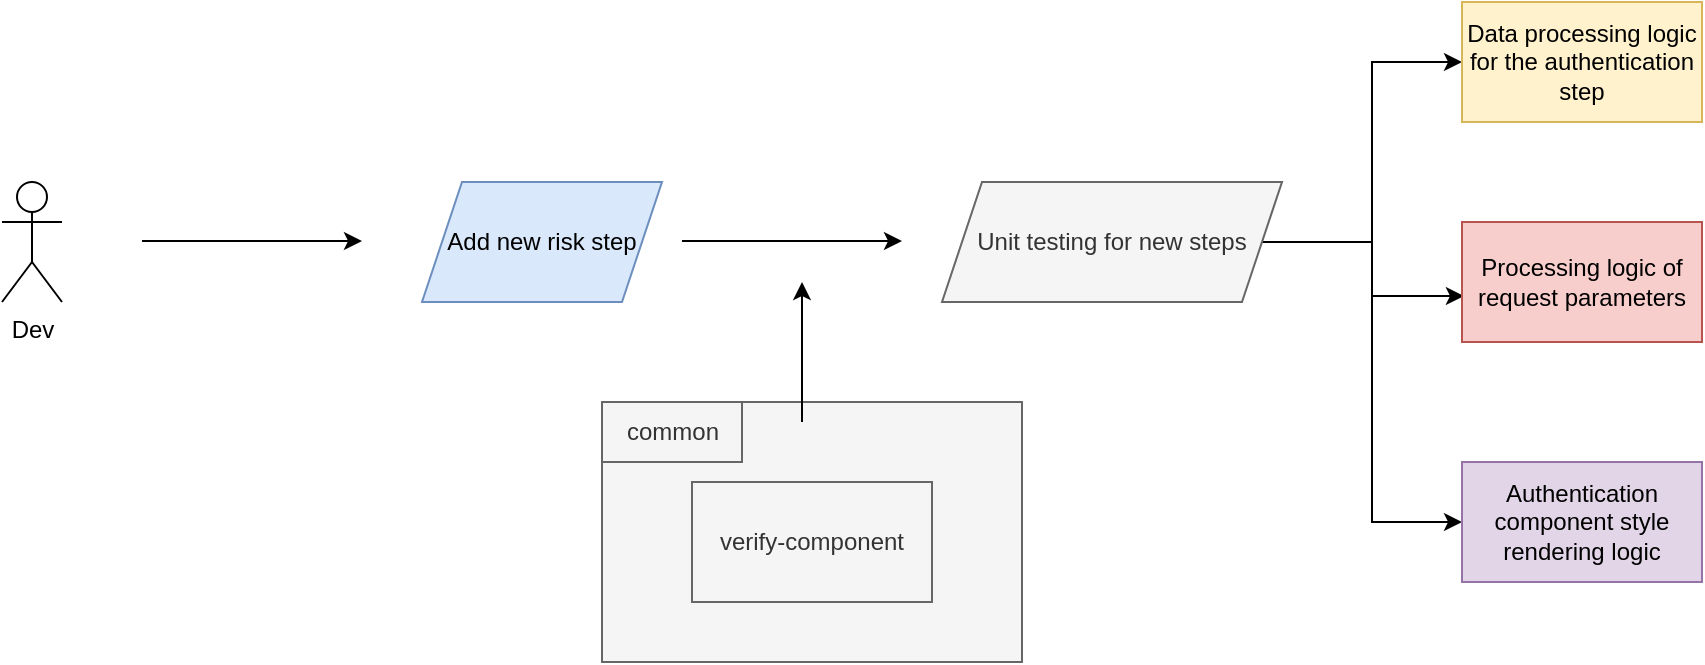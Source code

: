 <mxfile version="22.0.8" type="github" pages="8">
  <diagram name="第 1 页" id="wPs__l3MJfmM6bQFqC5a">
    <mxGraphModel dx="1130" dy="734" grid="1" gridSize="10" guides="1" tooltips="1" connect="1" arrows="1" fold="1" page="1" pageScale="1" pageWidth="827" pageHeight="1169" math="0" shadow="0">
      <root>
        <mxCell id="0" />
        <mxCell id="1" parent="0" />
        <mxCell id="gmbnYWSIljQjeZbv-C4p-19" value="" style="rounded=0;whiteSpace=wrap;html=1;fillColor=#f5f5f5;fontColor=#333333;strokeColor=#666666;" parent="1" vertex="1">
          <mxGeometry x="430" y="210" width="210" height="130" as="geometry" />
        </mxCell>
        <mxCell id="gmbnYWSIljQjeZbv-C4p-1" value="Dev" style="shape=umlActor;verticalLabelPosition=bottom;verticalAlign=top;html=1;outlineConnect=0;" parent="1" vertex="1">
          <mxGeometry x="130" y="100" width="30" height="60" as="geometry" />
        </mxCell>
        <mxCell id="gmbnYWSIljQjeZbv-C4p-2" value="Add new risk step" style="shape=parallelogram;perimeter=parallelogramPerimeter;whiteSpace=wrap;html=1;fixedSize=1;fillColor=#dae8fc;strokeColor=#6c8ebf;" parent="1" vertex="1">
          <mxGeometry x="340" y="100" width="120" height="60" as="geometry" />
        </mxCell>
        <mxCell id="gmbnYWSIljQjeZbv-C4p-4" value="" style="endArrow=classic;html=1;rounded=0;" parent="1" edge="1">
          <mxGeometry width="50" height="50" relative="1" as="geometry">
            <mxPoint x="200" y="129.5" as="sourcePoint" />
            <mxPoint x="310" y="129.5" as="targetPoint" />
          </mxGeometry>
        </mxCell>
        <mxCell id="8OSCSY-hEpQ5O3x6DVFP-5" style="edgeStyle=orthogonalEdgeStyle;rounded=0;orthogonalLoop=1;jettySize=auto;html=1;entryX=0;entryY=0.5;entryDx=0;entryDy=0;" parent="1" source="gmbnYWSIljQjeZbv-C4p-6" target="8OSCSY-hEpQ5O3x6DVFP-1" edge="1">
          <mxGeometry relative="1" as="geometry" />
        </mxCell>
        <mxCell id="8OSCSY-hEpQ5O3x6DVFP-6" style="edgeStyle=orthogonalEdgeStyle;rounded=0;orthogonalLoop=1;jettySize=auto;html=1;entryX=0.008;entryY=0.617;entryDx=0;entryDy=0;entryPerimeter=0;" parent="1" source="gmbnYWSIljQjeZbv-C4p-6" target="8OSCSY-hEpQ5O3x6DVFP-2" edge="1">
          <mxGeometry relative="1" as="geometry" />
        </mxCell>
        <mxCell id="8OSCSY-hEpQ5O3x6DVFP-7" style="edgeStyle=orthogonalEdgeStyle;rounded=0;orthogonalLoop=1;jettySize=auto;html=1;entryX=0;entryY=0.5;entryDx=0;entryDy=0;" parent="1" source="gmbnYWSIljQjeZbv-C4p-6" target="8OSCSY-hEpQ5O3x6DVFP-3" edge="1">
          <mxGeometry relative="1" as="geometry" />
        </mxCell>
        <mxCell id="gmbnYWSIljQjeZbv-C4p-6" value="Unit testing for new steps" style="shape=parallelogram;perimeter=parallelogramPerimeter;whiteSpace=wrap;html=1;fixedSize=1;fillColor=#f5f5f5;fontColor=#333333;strokeColor=#666666;" parent="1" vertex="1">
          <mxGeometry x="600" y="100" width="170" height="60" as="geometry" />
        </mxCell>
        <mxCell id="gmbnYWSIljQjeZbv-C4p-16" value="" style="endArrow=classic;html=1;rounded=0;" parent="1" edge="1">
          <mxGeometry width="50" height="50" relative="1" as="geometry">
            <mxPoint x="470" y="129.5" as="sourcePoint" />
            <mxPoint x="580" y="129.5" as="targetPoint" />
          </mxGeometry>
        </mxCell>
        <mxCell id="gmbnYWSIljQjeZbv-C4p-18" style="edgeStyle=orthogonalEdgeStyle;rounded=0;orthogonalLoop=1;jettySize=auto;html=1;" parent="1" edge="1">
          <mxGeometry relative="1" as="geometry">
            <mxPoint x="530" y="150" as="targetPoint" />
            <mxPoint x="530" y="220" as="sourcePoint" />
          </mxGeometry>
        </mxCell>
        <mxCell id="gmbnYWSIljQjeZbv-C4p-17" value="verify-component" style="rounded=0;whiteSpace=wrap;html=1;fillColor=#f5f5f5;fontColor=#333333;strokeColor=#666666;" parent="1" vertex="1">
          <mxGeometry x="475" y="250" width="120" height="60" as="geometry" />
        </mxCell>
        <mxCell id="gmbnYWSIljQjeZbv-C4p-21" value="common" style="text;html=1;align=center;verticalAlign=middle;resizable=0;points=[];autosize=1;strokeColor=#666666;fillColor=#f5f5f5;fontColor=#333333;" parent="1" vertex="1">
          <mxGeometry x="430" y="210" width="70" height="30" as="geometry" />
        </mxCell>
        <mxCell id="8OSCSY-hEpQ5O3x6DVFP-1" value="Data processing logic for the authentication step" style="rounded=0;whiteSpace=wrap;html=1;fillColor=#fff2cc;strokeColor=#d6b656;" parent="1" vertex="1">
          <mxGeometry x="860" y="10" width="120" height="60" as="geometry" />
        </mxCell>
        <mxCell id="8OSCSY-hEpQ5O3x6DVFP-2" value="Processing logic of request parameters" style="rounded=0;whiteSpace=wrap;html=1;fillColor=#f8cecc;strokeColor=#b85450;" parent="1" vertex="1">
          <mxGeometry x="860" y="120" width="120" height="60" as="geometry" />
        </mxCell>
        <mxCell id="8OSCSY-hEpQ5O3x6DVFP-3" value="Authentication component style rendering logic" style="rounded=0;whiteSpace=wrap;html=1;fillColor=#e1d5e7;strokeColor=#9673a6;" parent="1" vertex="1">
          <mxGeometry x="860" y="240" width="120" height="60" as="geometry" />
        </mxCell>
      </root>
    </mxGraphModel>
  </diagram>
  <diagram id="O3OECVxd9ERCdiknAeSH" name="第 2 页">
    <mxGraphModel dx="2014" dy="771" grid="1" gridSize="10" guides="1" tooltips="1" connect="1" arrows="1" fold="1" page="1" pageScale="1" pageWidth="827" pageHeight="1169" math="0" shadow="0">
      <root>
        <mxCell id="0" />
        <mxCell id="1" parent="0" />
        <mxCell id="mht4S93xIq7vlfkToOuj-7" style="edgeStyle=orthogonalEdgeStyle;rounded=0;orthogonalLoop=1;jettySize=auto;html=1;" parent="1" edge="1">
          <mxGeometry relative="1" as="geometry">
            <mxPoint x="310" y="290" as="sourcePoint" />
            <mxPoint x="510" y="290" as="targetPoint" />
            <Array as="points">
              <mxPoint x="310" y="289" />
              <mxPoint x="410" y="289" />
            </Array>
          </mxGeometry>
        </mxCell>
        <mxCell id="mht4S93xIq7vlfkToOuj-1" value="App" style="rounded=0;whiteSpace=wrap;html=1;fillColor=#ffe6cc;strokeColor=#d79b00;" parent="1" vertex="1">
          <mxGeometry x="180" y="260" width="120" height="60" as="geometry" />
        </mxCell>
        <mxCell id="mht4S93xIq7vlfkToOuj-3" style="edgeStyle=orthogonalEdgeStyle;rounded=0;orthogonalLoop=1;jettySize=auto;html=1;entryX=0;entryY=0.5;entryDx=0;entryDy=0;" parent="1" source="mht4S93xIq7vlfkToOuj-2" target="mht4S93xIq7vlfkToOuj-1" edge="1">
          <mxGeometry relative="1" as="geometry" />
        </mxCell>
        <mxCell id="mht4S93xIq7vlfkToOuj-2" value="Actor" style="shape=umlActor;verticalLabelPosition=bottom;verticalAlign=top;html=1;outlineConnect=0;" parent="1" vertex="1">
          <mxGeometry x="20" y="260" width="30" height="60" as="geometry" />
        </mxCell>
        <mxCell id="mht4S93xIq7vlfkToOuj-4" value="Open App" style="text;html=1;align=center;verticalAlign=middle;resizable=0;points=[];autosize=1;strokeColor=none;fillColor=none;" parent="1" vertex="1">
          <mxGeometry x="75" y="260" width="80" height="30" as="geometry" />
        </mxCell>
        <mxCell id="mht4S93xIq7vlfkToOuj-28" value="" style="edgeStyle=orthogonalEdgeStyle;rounded=0;orthogonalLoop=1;jettySize=auto;html=1;" parent="1" source="mht4S93xIq7vlfkToOuj-5" target="mht4S93xIq7vlfkToOuj-26" edge="1">
          <mxGeometry relative="1" as="geometry" />
        </mxCell>
        <mxCell id="mht4S93xIq7vlfkToOuj-5" value="Service" style="ellipse;shape=cloud;whiteSpace=wrap;html=1;" parent="1" vertex="1">
          <mxGeometry x="520" y="250" width="120" height="80" as="geometry" />
        </mxCell>
        <mxCell id="mht4S93xIq7vlfkToOuj-8" value="Compare versions" style="text;html=1;align=center;verticalAlign=middle;resizable=0;points=[];autosize=1;strokeColor=none;fillColor=none;" parent="1" vertex="1">
          <mxGeometry x="354" y="260" width="120" height="30" as="geometry" />
        </mxCell>
        <mxCell id="mht4S93xIq7vlfkToOuj-9" value="" style="endArrow=classic;html=1;rounded=0;dashed=1;" parent="1" edge="1">
          <mxGeometry width="50" height="50" relative="1" as="geometry">
            <mxPoint x="510" y="300" as="sourcePoint" />
            <mxPoint x="310" y="300" as="targetPoint" />
          </mxGeometry>
        </mxCell>
        <mxCell id="mht4S93xIq7vlfkToOuj-10" value="If the version is updated&lt;br&gt;Download to configure the latest offline package with offline package rules" style="text;html=1;align=center;verticalAlign=middle;resizable=0;points=[];autosize=1;strokeColor=none;fillColor=none;" parent="1" vertex="1">
          <mxGeometry x="204" y="320" width="420" height="40" as="geometry" />
        </mxCell>
        <mxCell id="mht4S93xIq7vlfkToOuj-24" value="" style="edgeStyle=orthogonalEdgeStyle;rounded=0;orthogonalLoop=1;jettySize=auto;html=1;" parent="1" source="mht4S93xIq7vlfkToOuj-11" target="mht4S93xIq7vlfkToOuj-15" edge="1">
          <mxGeometry relative="1" as="geometry" />
        </mxCell>
        <mxCell id="mht4S93xIq7vlfkToOuj-25" style="edgeStyle=orthogonalEdgeStyle;rounded=0;orthogonalLoop=1;jettySize=auto;html=1;" parent="1" source="mht4S93xIq7vlfkToOuj-11" target="mht4S93xIq7vlfkToOuj-19" edge="1">
          <mxGeometry relative="1" as="geometry" />
        </mxCell>
        <mxCell id="mht4S93xIq7vlfkToOuj-11" value="App" style="rounded=0;whiteSpace=wrap;html=1;fillColor=#ffe6cc;strokeColor=#d79b00;" parent="1" vertex="1">
          <mxGeometry x="180" y="480" width="120" height="60" as="geometry" />
        </mxCell>
        <mxCell id="mht4S93xIq7vlfkToOuj-12" style="edgeStyle=orthogonalEdgeStyle;rounded=0;orthogonalLoop=1;jettySize=auto;html=1;entryX=0;entryY=0.5;entryDx=0;entryDy=0;" parent="1" source="mht4S93xIq7vlfkToOuj-13" target="mht4S93xIq7vlfkToOuj-11" edge="1">
          <mxGeometry relative="1" as="geometry" />
        </mxCell>
        <mxCell id="mht4S93xIq7vlfkToOuj-13" value="Actor" style="shape=umlActor;verticalLabelPosition=bottom;verticalAlign=top;html=1;outlineConnect=0;" parent="1" vertex="1">
          <mxGeometry x="20" y="480" width="30" height="60" as="geometry" />
        </mxCell>
        <mxCell id="mht4S93xIq7vlfkToOuj-15" value="Local offline package" style="rounded=0;whiteSpace=wrap;html=1;" parent="1" vertex="1">
          <mxGeometry x="180" y="650" width="120" height="60" as="geometry" />
        </mxCell>
        <mxCell id="mht4S93xIq7vlfkToOuj-17" value="Parsing URL, missing rules" style="text;html=1;align=center;verticalAlign=middle;resizable=0;points=[];autosize=1;strokeColor=none;fillColor=none;" parent="1" vertex="1">
          <mxGeometry x="244" y="580" width="170" height="30" as="geometry" />
        </mxCell>
        <mxCell id="mht4S93xIq7vlfkToOuj-23" style="edgeStyle=orthogonalEdgeStyle;rounded=0;orthogonalLoop=1;jettySize=auto;html=1;entryX=0;entryY=0.5;entryDx=0;entryDy=0;" parent="1" source="mht4S93xIq7vlfkToOuj-19" target="mht4S93xIq7vlfkToOuj-22" edge="1">
          <mxGeometry relative="1" as="geometry" />
        </mxCell>
        <mxCell id="mht4S93xIq7vlfkToOuj-19" value="Service" style="ellipse;shape=cloud;whiteSpace=wrap;html=1;" parent="1" vertex="1">
          <mxGeometry x="520" y="470" width="120" height="80" as="geometry" />
        </mxCell>
        <mxCell id="mht4S93xIq7vlfkToOuj-20" value="Parsing URL, missing rules" style="text;html=1;align=center;verticalAlign=middle;resizable=0;points=[];autosize=1;strokeColor=none;fillColor=none;" parent="1" vertex="1">
          <mxGeometry x="329" y="480" width="170" height="30" as="geometry" />
        </mxCell>
        <mxCell id="mht4S93xIq7vlfkToOuj-22" value="Offline package products and services" style="rounded=0;whiteSpace=wrap;html=1;fillColor=#dae8fc;strokeColor=#6c8ebf;" parent="1" vertex="1">
          <mxGeometry x="720" y="480" width="120" height="60" as="geometry" />
        </mxCell>
        <mxCell id="mht4S93xIq7vlfkToOuj-26" value="Offline package products and services" style="rounded=0;whiteSpace=wrap;html=1;fillColor=#dae8fc;strokeColor=#6c8ebf;" parent="1" vertex="1">
          <mxGeometry x="720" y="260" width="120" height="60" as="geometry" />
        </mxCell>
        <mxCell id="mht4S93xIq7vlfkToOuj-29" value="Every time you open the app, it pulls the latest offline package resources. &lt;br&gt;&lt;font style=&quot;border-color: var(--border-color); font-size: 10px;&quot;&gt;By dynamically configuring hot updates in the RN, it is possible to update the offline package resources without the need for RN hot updates. &lt;/font&gt;&lt;p style=&quot;border-color: var(--border-color);&quot;&gt;&lt;/p&gt;&lt;font style=&quot;border-color: var(--border-color);&quot; size=&quot;3&quot;&gt;&lt;/font&gt;&lt;font style=&quot;border-color: var(--border-color);&quot; size=&quot;3&quot;&gt;&lt;/font&gt;" style="text;html=1;strokeColor=none;fillColor=none;align=left;verticalAlign=middle;whiteSpace=wrap;rounded=0;" parent="1" vertex="1">
          <mxGeometry x="20" y="205" width="670" height="30" as="geometry" />
        </mxCell>
        <mxCell id="mht4S93xIq7vlfkToOuj-30" value="Access offline package address" style="text;html=1;strokeColor=none;fillColor=none;align=center;verticalAlign=middle;whiteSpace=wrap;rounded=0;" parent="1" vertex="1">
          <mxGeometry x="-10" y="440" width="110" height="30" as="geometry" />
        </mxCell>
        <mxCell id="i-XhJRU4GcxBfYjSPHaK-1" value="&lt;p style=&quot;line-height:1.2;margin-top:0pt;margin-bottom:0pt;&quot; dir=&quot;ltr&quot;&gt;&lt;/p&gt;&lt;div&gt;&lt;/div&gt;" style="text;html=1;align=center;verticalAlign=middle;resizable=0;points=[];autosize=1;strokeColor=none;fillColor=none;" parent="1" vertex="1">
          <mxGeometry x="535" y="215" width="20" height="10" as="geometry" />
        </mxCell>
      </root>
    </mxGraphModel>
  </diagram>
  <diagram id="SQUaONfSk8p6p5k6QJ8z" name="第 3 页">
    <mxGraphModel dx="2014" dy="771" grid="1" gridSize="10" guides="1" tooltips="1" connect="1" arrows="1" fold="1" page="1" pageScale="1" pageWidth="827" pageHeight="1169" math="0" shadow="0">
      <root>
        <mxCell id="0" />
        <mxCell id="1" parent="0" />
        <mxCell id="o5bVaBATBdqf-icFC8HA-23" value="" style="rounded=0;whiteSpace=wrap;html=1;" parent="1" vertex="1">
          <mxGeometry x="130" y="50" width="670" height="500" as="geometry" />
        </mxCell>
        <mxCell id="o5bVaBATBdqf-icFC8HA-7" value="" style="edgeStyle=orthogonalEdgeStyle;rounded=0;orthogonalLoop=1;jettySize=auto;html=1;" parent="1" source="o5bVaBATBdqf-icFC8HA-1" target="o5bVaBATBdqf-icFC8HA-4" edge="1">
          <mxGeometry relative="1" as="geometry" />
        </mxCell>
        <mxCell id="o5bVaBATBdqf-icFC8HA-1" value="Product 1" style="rounded=0;whiteSpace=wrap;html=1;fillColor=#ffe6cc;strokeColor=#d79b00;" parent="1" vertex="1">
          <mxGeometry x="170" y="190" width="120" height="60" as="geometry" />
        </mxCell>
        <mxCell id="o5bVaBATBdqf-icFC8HA-8" value="" style="edgeStyle=orthogonalEdgeStyle;rounded=0;orthogonalLoop=1;jettySize=auto;html=1;" parent="1" source="o5bVaBATBdqf-icFC8HA-2" target="o5bVaBATBdqf-icFC8HA-5" edge="1">
          <mxGeometry relative="1" as="geometry" />
        </mxCell>
        <mxCell id="o5bVaBATBdqf-icFC8HA-2" value="Product 2" style="rounded=0;whiteSpace=wrap;html=1;fillColor=#fff2cc;strokeColor=#d6b656;" parent="1" vertex="1">
          <mxGeometry x="170" y="320" width="120" height="60" as="geometry" />
        </mxCell>
        <mxCell id="o5bVaBATBdqf-icFC8HA-9" value="" style="edgeStyle=orthogonalEdgeStyle;rounded=0;orthogonalLoop=1;jettySize=auto;html=1;" parent="1" source="o5bVaBATBdqf-icFC8HA-3" target="o5bVaBATBdqf-icFC8HA-6" edge="1">
          <mxGeometry relative="1" as="geometry" />
        </mxCell>
        <mxCell id="o5bVaBATBdqf-icFC8HA-3" value="......" style="rounded=0;whiteSpace=wrap;html=1;fillColor=#f8cecc;strokeColor=#b85450;" parent="1" vertex="1">
          <mxGeometry x="170" y="450" width="120" height="60" as="geometry" />
        </mxCell>
        <mxCell id="o5bVaBATBdqf-icFC8HA-16" style="edgeStyle=orthogonalEdgeStyle;rounded=0;orthogonalLoop=1;jettySize=auto;html=1;entryX=0;entryY=0.5;entryDx=0;entryDy=0;" parent="1" source="o5bVaBATBdqf-icFC8HA-4" target="o5bVaBATBdqf-icFC8HA-10" edge="1">
          <mxGeometry relative="1" as="geometry">
            <Array as="points">
              <mxPoint x="450" y="180" />
              <mxPoint x="770" y="180" />
              <mxPoint x="770" y="120" />
            </Array>
          </mxGeometry>
        </mxCell>
        <mxCell id="o5bVaBATBdqf-icFC8HA-17" style="edgeStyle=orthogonalEdgeStyle;rounded=0;orthogonalLoop=1;jettySize=auto;html=1;entryX=0;entryY=0.5;entryDx=0;entryDy=0;" parent="1" source="o5bVaBATBdqf-icFC8HA-4" target="o5bVaBATBdqf-icFC8HA-13" edge="1">
          <mxGeometry relative="1" as="geometry" />
        </mxCell>
        <mxCell id="o5bVaBATBdqf-icFC8HA-4" value="Product 1.html" style="rounded=0;whiteSpace=wrap;html=1;fillColor=#ffe6cc;strokeColor=#d79b00;" parent="1" vertex="1">
          <mxGeometry x="390" y="190" width="120" height="60" as="geometry" />
        </mxCell>
        <mxCell id="o5bVaBATBdqf-icFC8HA-19" value="" style="edgeStyle=orthogonalEdgeStyle;rounded=0;orthogonalLoop=1;jettySize=auto;html=1;" parent="1" source="o5bVaBATBdqf-icFC8HA-5" target="o5bVaBATBdqf-icFC8HA-14" edge="1">
          <mxGeometry relative="1" as="geometry" />
        </mxCell>
        <mxCell id="o5bVaBATBdqf-icFC8HA-20" style="edgeStyle=orthogonalEdgeStyle;rounded=0;orthogonalLoop=1;jettySize=auto;html=1;entryX=0;entryY=0.5;entryDx=0;entryDy=0;" parent="1" source="o5bVaBATBdqf-icFC8HA-5" target="o5bVaBATBdqf-icFC8HA-10" edge="1">
          <mxGeometry relative="1" as="geometry">
            <Array as="points">
              <mxPoint x="450" y="290" />
              <mxPoint x="770" y="290" />
              <mxPoint x="770" y="120" />
            </Array>
          </mxGeometry>
        </mxCell>
        <mxCell id="o5bVaBATBdqf-icFC8HA-5" value="Product 2.html" style="rounded=0;whiteSpace=wrap;html=1;fillColor=#fff2cc;strokeColor=#d6b656;" parent="1" vertex="1">
          <mxGeometry x="390" y="320" width="120" height="60" as="geometry" />
        </mxCell>
        <mxCell id="o5bVaBATBdqf-icFC8HA-21" value="" style="edgeStyle=orthogonalEdgeStyle;rounded=0;orthogonalLoop=1;jettySize=auto;html=1;" parent="1" source="o5bVaBATBdqf-icFC8HA-6" target="o5bVaBATBdqf-icFC8HA-15" edge="1">
          <mxGeometry relative="1" as="geometry" />
        </mxCell>
        <mxCell id="o5bVaBATBdqf-icFC8HA-22" style="edgeStyle=orthogonalEdgeStyle;rounded=0;orthogonalLoop=1;jettySize=auto;html=1;entryX=1;entryY=0.5;entryDx=0;entryDy=0;" parent="1" source="o5bVaBATBdqf-icFC8HA-6" target="o5bVaBATBdqf-icFC8HA-10" edge="1">
          <mxGeometry relative="1" as="geometry">
            <mxPoint x="550" y="130" as="targetPoint" />
            <Array as="points">
              <mxPoint x="450" y="420" />
              <mxPoint x="770" y="420" />
              <mxPoint x="770" y="120" />
            </Array>
          </mxGeometry>
        </mxCell>
        <mxCell id="o5bVaBATBdqf-icFC8HA-6" value="…….html" style="rounded=0;whiteSpace=wrap;html=1;fillColor=#f8cecc;strokeColor=#b85450;" parent="1" vertex="1">
          <mxGeometry x="390" y="450" width="120" height="60" as="geometry" />
        </mxCell>
        <mxCell id="o5bVaBATBdqf-icFC8HA-10" value="common资源" style="rounded=0;whiteSpace=wrap;html=1;fillColor=#dae8fc;strokeColor=#6c8ebf;" parent="1" vertex="1">
          <mxGeometry x="590" y="91.88" width="120" height="56.25" as="geometry" />
        </mxCell>
        <mxCell id="o5bVaBATBdqf-icFC8HA-12" value="" style="edgeStyle=orthogonalEdgeStyle;rounded=0;orthogonalLoop=1;jettySize=auto;html=1;" parent="1" source="o5bVaBATBdqf-icFC8HA-11" target="o5bVaBATBdqf-icFC8HA-10" edge="1">
          <mxGeometry relative="1" as="geometry" />
        </mxCell>
        <mxCell id="o5bVaBATBdqf-icFC8HA-11" value="Common Resouce" style="rounded=0;whiteSpace=wrap;html=1;fillColor=#dae8fc;strokeColor=#6c8ebf;" parent="1" vertex="1">
          <mxGeometry x="170" y="90" width="120" height="60" as="geometry" />
        </mxCell>
        <mxCell id="o5bVaBATBdqf-icFC8HA-13" value="Product 1.js" style="rounded=0;whiteSpace=wrap;html=1;fillColor=#ffe6cc;strokeColor=#d79b00;" parent="1" vertex="1">
          <mxGeometry x="590" y="190" width="120" height="60" as="geometry" />
        </mxCell>
        <mxCell id="o5bVaBATBdqf-icFC8HA-14" value="Product 2.js" style="rounded=0;whiteSpace=wrap;html=1;fillColor=#fff2cc;strokeColor=#d6b656;" parent="1" vertex="1">
          <mxGeometry x="590" y="320" width="120" height="60" as="geometry" />
        </mxCell>
        <mxCell id="o5bVaBATBdqf-icFC8HA-15" value=".......js" style="rounded=0;whiteSpace=wrap;html=1;fillColor=#f8cecc;strokeColor=#b85450;" parent="1" vertex="1">
          <mxGeometry x="590" y="450" width="120" height="60" as="geometry" />
        </mxCell>
        <mxCell id="o5bVaBATBdqf-icFC8HA-24" value="离线包资源" style="text;html=1;align=center;verticalAlign=middle;resizable=0;points=[];autosize=1;strokeColor=none;fillColor=none;" parent="1" vertex="1">
          <mxGeometry x="130" y="50" width="80" height="30" as="geometry" />
        </mxCell>
        <mxCell id="o5bVaBATBdqf-icFC8HA-25" value="" style="shape=flexArrow;endArrow=classic;html=1;rounded=0;" parent="1" edge="1">
          <mxGeometry width="50" height="50" relative="1" as="geometry">
            <mxPoint y="289.38" as="sourcePoint" />
            <mxPoint x="100" y="289.38" as="targetPoint" />
          </mxGeometry>
        </mxCell>
        <mxCell id="o5bVaBATBdqf-icFC8HA-26" value="offlineWeb.zip" style="rounded=0;whiteSpace=wrap;html=1;" parent="1" vertex="1">
          <mxGeometry x="-150" y="260" width="120" height="60" as="geometry" />
        </mxCell>
      </root>
    </mxGraphModel>
  </diagram>
  <diagram id="9jtjnB1I_LjWbTF6d6G_" name="第 4 页">
    <mxGraphModel dx="1187" dy="771" grid="1" gridSize="10" guides="1" tooltips="1" connect="1" arrows="1" fold="1" page="1" pageScale="1" pageWidth="827" pageHeight="1169" math="0" shadow="0">
      <root>
        <mxCell id="0" />
        <mxCell id="1" parent="0" />
        <mxCell id="6GyBt0OxlFODPoDb1S3x-3" value="" style="edgeStyle=orthogonalEdgeStyle;rounded=0;orthogonalLoop=1;jettySize=auto;html=1;" parent="1" source="6GyBt0OxlFODPoDb1S3x-1" target="6GyBt0OxlFODPoDb1S3x-2" edge="1">
          <mxGeometry relative="1" as="geometry" />
        </mxCell>
        <mxCell id="6GyBt0OxlFODPoDb1S3x-1" value="触发构建" style="rounded=0;whiteSpace=wrap;html=1;" parent="1" vertex="1">
          <mxGeometry x="150" y="250" width="120" height="60" as="geometry" />
        </mxCell>
        <mxCell id="6GyBt0OxlFODPoDb1S3x-5" value="" style="edgeStyle=orthogonalEdgeStyle;rounded=0;orthogonalLoop=1;jettySize=auto;html=1;" parent="1" source="6GyBt0OxlFODPoDb1S3x-2" target="6GyBt0OxlFODPoDb1S3x-4" edge="1">
          <mxGeometry relative="1" as="geometry" />
        </mxCell>
        <mxCell id="6GyBt0OxlFODPoDb1S3x-2" value="通过webpack构建多页面资源" style="rounded=0;whiteSpace=wrap;html=1;" parent="1" vertex="1">
          <mxGeometry x="350" y="250" width="120" height="60" as="geometry" />
        </mxCell>
        <mxCell id="6GyBt0OxlFODPoDb1S3x-7" value="" style="edgeStyle=orthogonalEdgeStyle;rounded=0;orthogonalLoop=1;jettySize=auto;html=1;" parent="1" source="6GyBt0OxlFODPoDb1S3x-4" target="6GyBt0OxlFODPoDb1S3x-6" edge="1">
          <mxGeometry relative="1" as="geometry" />
        </mxCell>
        <mxCell id="6GyBt0OxlFODPoDb1S3x-4" value="获取版本号" style="whiteSpace=wrap;html=1;rounded=0;fillColor=#ffe6cc;strokeColor=#d79b00;" parent="1" vertex="1">
          <mxGeometry x="550" y="250" width="120" height="60" as="geometry" />
        </mxCell>
        <mxCell id="6GyBt0OxlFODPoDb1S3x-9" value="" style="edgeStyle=orthogonalEdgeStyle;rounded=0;orthogonalLoop=1;jettySize=auto;html=1;" parent="1" source="6GyBt0OxlFODPoDb1S3x-6" target="6GyBt0OxlFODPoDb1S3x-8" edge="1">
          <mxGeometry relative="1" as="geometry" />
        </mxCell>
        <mxCell id="6GyBt0OxlFODPoDb1S3x-6" value="获取签名信息" style="whiteSpace=wrap;html=1;rounded=0;fillColor=#f8cecc;strokeColor=#b85450;" parent="1" vertex="1">
          <mxGeometry x="750" y="250" width="120" height="60" as="geometry" />
        </mxCell>
        <mxCell id="6GyBt0OxlFODPoDb1S3x-11" value="" style="edgeStyle=orthogonalEdgeStyle;rounded=0;orthogonalLoop=1;jettySize=auto;html=1;" parent="1" source="6GyBt0OxlFODPoDb1S3x-8" target="6GyBt0OxlFODPoDb1S3x-10" edge="1">
          <mxGeometry relative="1" as="geometry" />
        </mxCell>
        <mxCell id="6GyBt0OxlFODPoDb1S3x-8" value="生成加签的minifest.json" style="whiteSpace=wrap;html=1;rounded=0;" parent="1" vertex="1">
          <mxGeometry x="950" y="250" width="120" height="60" as="geometry" />
        </mxCell>
        <mxCell id="6GyBt0OxlFODPoDb1S3x-13" value="" style="edgeStyle=orthogonalEdgeStyle;rounded=0;orthogonalLoop=1;jettySize=auto;html=1;" parent="1" source="6GyBt0OxlFODPoDb1S3x-10" target="6GyBt0OxlFODPoDb1S3x-12" edge="1">
          <mxGeometry relative="1" as="geometry" />
        </mxCell>
        <mxCell id="6GyBt0OxlFODPoDb1S3x-10" value="生成离线包资源压缩包" style="whiteSpace=wrap;html=1;rounded=0;" parent="1" vertex="1">
          <mxGeometry x="1150" y="250" width="120" height="60" as="geometry" />
        </mxCell>
        <mxCell id="6GyBt0OxlFODPoDb1S3x-12" value="seatalk通知" style="whiteSpace=wrap;html=1;rounded=0;" parent="1" vertex="1">
          <mxGeometry x="1350" y="250" width="120" height="60" as="geometry" />
        </mxCell>
      </root>
    </mxGraphModel>
  </diagram>
  <diagram id="U2eyh3yrMiC875Eum-6Y" name="第 5 页">
    <mxGraphModel dx="1187" dy="771" grid="1" gridSize="10" guides="1" tooltips="1" connect="1" arrows="1" fold="1" page="1" pageScale="1" pageWidth="827" pageHeight="1169" math="0" shadow="0">
      <root>
        <mxCell id="0" />
        <mxCell id="1" parent="0" />
        <mxCell id="-1j7XLdemuqDWCycYVxa-1" value="动态配置离线包总开关" style="text;html=1;align=center;verticalAlign=middle;resizable=0;points=[];autosize=1;strokeColor=none;fillColor=none;" parent="1" vertex="1">
          <mxGeometry x="50" y="140" width="140" height="30" as="geometry" />
        </mxCell>
        <mxCell id="-1j7XLdemuqDWCycYVxa-2" value="" style="rounded=0;whiteSpace=wrap;html=1;" parent="1" vertex="1">
          <mxGeometry x="55" y="190" width="375" height="280" as="geometry" />
        </mxCell>
        <mxCell id="-1j7XLdemuqDWCycYVxa-3" value="banking_web_offline_config" style="text;html=1;align=center;verticalAlign=middle;resizable=0;points=[];autosize=1;strokeColor=none;fillColor=none;" parent="1" vertex="1">
          <mxGeometry x="55" y="190" width="170" height="30" as="geometry" />
        </mxCell>
        <mxCell id="-1j7XLdemuqDWCycYVxa-4" value="&lt;div style=&quot;margin: 0px; padding: 0px 1em 0px 0em; border-radius: 0px; background: none rgb(255, 255, 255); border: 0px; inset: auto; float: none; height: auto; line-height: 20px; outline: 0px; overflow: visible; position: static; text-align: left; vertical-align: baseline; width: auto; box-sizing: content-box; font-family: Consolas, &amp;quot;Bitstream Vera Sans Mono&amp;quot;, &amp;quot;Courier New&amp;quot;, Courier, monospace; font-size: 14px; min-height: inherit; color: rgb(51, 51, 51);&quot; data-bidi-marker=&quot;true&quot; class=&quot;line number1 index0 alt2&quot;&gt;&lt;code style=&quot;font-family: Consolas, &amp;quot;Bitstream Vera Sans Mono&amp;quot;, &amp;quot;Courier New&amp;quot;, Courier, monospace; background: none; display: inline-block; padding: 0px; border: 0px; border-radius: 0px; inset: auto; float: none; height: auto; line-height: 20px; margin: 0px; outline: 0px; overflow: visible; position: static; vertical-align: baseline; width: auto; box-sizing: content-box; min-height: inherit; color: rgb(0, 0, 0) !important;&quot; class=&quot;js plain&quot;&gt;{&lt;/code&gt;&lt;/div&gt;&lt;div style=&quot;margin: 0px; padding: 0px 1em 0px 0em; border-radius: 0px; background: none rgb(255, 255, 255); border: 0px; inset: auto; float: none; height: auto; line-height: 20px; outline: 0px; overflow: visible; position: static; text-align: left; vertical-align: baseline; width: auto; box-sizing: content-box; font-family: Consolas, &amp;quot;Bitstream Vera Sans Mono&amp;quot;, &amp;quot;Courier New&amp;quot;, Courier, monospace; font-size: 14px; min-height: inherit; color: rgb(51, 51, 51);&quot; data-bidi-marker=&quot;true&quot; class=&quot;line number2 index1 alt1&quot;&gt;&lt;code style=&quot;font-family: Consolas, &amp;quot;Bitstream Vera Sans Mono&amp;quot;, &amp;quot;Courier New&amp;quot;, Courier, monospace; background: none; display: inline-block; padding: 0px; border: 0px; border-radius: 0px; inset: auto; float: none; height: auto; line-height: 20px; margin: 0px; outline: 0px; overflow: visible; position: static; vertical-align: baseline; width: auto; box-sizing: content-box; min-height: inherit;&quot; class=&quot;js spaces&quot;&gt;&amp;nbsp;&amp;nbsp;&lt;/code&gt;&lt;code style=&quot;font-family: Consolas, &amp;quot;Bitstream Vera Sans Mono&amp;quot;, &amp;quot;Courier New&amp;quot;, Courier, monospace; background: none; display: inline-block; padding: 0px; border: 0px; border-radius: 0px; inset: auto; float: none; height: auto; line-height: 20px; margin: 0px; outline: 0px; overflow: visible; position: static; vertical-align: baseline; width: auto; box-sizing: content-box; min-height: inherit; color: rgb(0, 51, 102) !important;&quot; class=&quot;js string&quot;&gt;&quot;enable_manifest&quot;&lt;/code&gt;&lt;code style=&quot;font-family: Consolas, &amp;quot;Bitstream Vera Sans Mono&amp;quot;, &amp;quot;Courier New&amp;quot;, Courier, monospace; background: none; display: inline-block; padding: 0px; border: 0px; border-radius: 0px; inset: auto; float: none; height: auto; line-height: 20px; margin: 0px; outline: 0px; overflow: visible; position: static; vertical-align: baseline; width: auto; box-sizing: content-box; min-height: inherit; color: rgb(0, 0, 0) !important;&quot; class=&quot;js plain&quot;&gt;: 1,&lt;/code&gt;&lt;/div&gt;&lt;div style=&quot;margin: 0px; padding: 0px 1em 0px 0em; border-radius: 0px; background: none rgb(255, 255, 255); border: 0px; inset: auto; float: none; height: auto; line-height: 20px; outline: 0px; overflow: visible; position: static; text-align: left; vertical-align: baseline; width: auto; box-sizing: content-box; font-family: Consolas, &amp;quot;Bitstream Vera Sans Mono&amp;quot;, &amp;quot;Courier New&amp;quot;, Courier, monospace; font-size: 14px; min-height: inherit; color: rgb(51, 51, 51);&quot; data-bidi-marker=&quot;true&quot; class=&quot;line number3 index2 alt2&quot;&gt;&lt;code style=&quot;font-family: Consolas, &amp;quot;Bitstream Vera Sans Mono&amp;quot;, &amp;quot;Courier New&amp;quot;, Courier, monospace; background: none; display: inline-block; padding: 0px; border: 0px; border-radius: 0px; inset: auto; float: none; height: auto; line-height: 20px; margin: 0px; outline: 0px; overflow: visible; position: static; vertical-align: baseline; width: auto; box-sizing: content-box; min-height: inherit;&quot; class=&quot;js spaces&quot;&gt;&amp;nbsp;&amp;nbsp;&lt;/code&gt;&lt;code style=&quot;font-family: Consolas, &amp;quot;Bitstream Vera Sans Mono&amp;quot;, &amp;quot;Courier New&amp;quot;, Courier, monospace; background: none; display: inline-block; padding: 0px; border: 0px; border-radius: 0px; inset: auto; float: none; height: auto; line-height: 20px; margin: 0px; outline: 0px; overflow: visible; position: static; vertical-align: baseline; width: auto; box-sizing: content-box; min-height: inherit; color: rgb(0, 51, 102) !important;&quot; class=&quot;js string&quot;&gt;&quot;biz_key_list&quot;&lt;/code&gt;&lt;code style=&quot;font-family: Consolas, &amp;quot;Bitstream Vera Sans Mono&amp;quot;, &amp;quot;Courier New&amp;quot;, Courier, monospace; background: none; display: inline-block; padding: 0px; border: 0px; border-radius: 0px; inset: auto; float: none; height: auto; line-height: 20px; margin: 0px; outline: 0px; overflow: visible; position: static; vertical-align: baseline; width: auto; box-sizing: content-box; min-height: inherit; color: rgb(0, 0, 0) !important;&quot; class=&quot;js plain&quot;&gt;: [&lt;/code&gt;&lt;/div&gt;&lt;div style=&quot;margin: 0px; padding: 0px 1em 0px 0em; border-radius: 0px; background: none rgb(255, 255, 255); border: 0px; inset: auto; float: none; height: auto; line-height: 20px; outline: 0px; overflow: visible; position: static; text-align: left; vertical-align: baseline; width: auto; box-sizing: content-box; font-family: Consolas, &amp;quot;Bitstream Vera Sans Mono&amp;quot;, &amp;quot;Courier New&amp;quot;, Courier, monospace; font-size: 14px; min-height: inherit; color: rgb(51, 51, 51);&quot; data-bidi-marker=&quot;true&quot; class=&quot;line number4 index3 alt1&quot;&gt;&lt;code style=&quot;font-family: Consolas, &amp;quot;Bitstream Vera Sans Mono&amp;quot;, &amp;quot;Courier New&amp;quot;, Courier, monospace; background: none; display: inline-block; padding: 0px; border: 0px; border-radius: 0px; inset: auto; float: none; height: auto; line-height: 20px; margin: 0px; outline: 0px; overflow: visible; position: static; vertical-align: baseline; width: auto; box-sizing: content-box; min-height: inherit;&quot; class=&quot;js spaces&quot;&gt;&amp;nbsp;&amp;nbsp;&amp;nbsp;&amp;nbsp;&lt;/code&gt;&lt;code style=&quot;font-family: Consolas, &amp;quot;Bitstream Vera Sans Mono&amp;quot;, &amp;quot;Courier New&amp;quot;, Courier, monospace; background: none; display: inline-block; padding: 0px; border: 0px; border-radius: 0px; inset: auto; float: none; height: auto; line-height: 20px; margin: 0px; outline: 0px; overflow: visible; position: static; vertical-align: baseline; width: auto; box-sizing: content-box; min-height: inherit; color: rgb(0, 51, 102) !important;&quot; class=&quot;js string&quot;&gt;&quot;banking_web_offline_&lt;/code&gt;&lt;code style=&quot;font-family: Consolas, &amp;quot;Bitstream Vera Sans Mono&amp;quot;, &amp;quot;Courier New&amp;quot;, Courier, monospace; background: none; display: inline-block; padding: 0px; border: 0px; border-radius: 0px; inset: auto; float: none; height: auto; line-height: 20px; margin: 0px; outline: 0px; overflow: visible; position: static; vertical-align: baseline; width: auto; box-sizing: content-box; min-height: inherit; color: rgb(0, 51, 102) !important;&quot; class=&quot;js string&quot;&gt;helpcenter&quot;&lt;/code&gt;&lt;code style=&quot;font-family: Consolas, &amp;quot;Bitstream Vera Sans Mono&amp;quot;, &amp;quot;Courier New&amp;quot;, Courier, monospace; background: none; display: inline-block; padding: 0px; border: 0px; border-radius: 0px; inset: auto; float: none; height: auto; line-height: 20px; margin: 0px; outline: 0px; overflow: visible; position: static; vertical-align: baseline; width: auto; box-sizing: content-box; min-height: inherit; color: rgb(0, 0, 0) !important;&quot; class=&quot;js plain&quot;&gt;,&lt;/code&gt;&lt;/div&gt;&lt;div style=&quot;margin: 0px; padding: 0px 1em 0px 0em; border-radius: 0px; background: none rgb(255, 255, 255); border: 0px; inset: auto; float: none; height: auto; line-height: 20px; outline: 0px; overflow: visible; position: static; text-align: left; vertical-align: baseline; width: auto; box-sizing: content-box; font-family: Consolas, &amp;quot;Bitstream Vera Sans Mono&amp;quot;, &amp;quot;Courier New&amp;quot;, Courier, monospace; font-size: 14px; min-height: inherit; color: rgb(51, 51, 51);&quot; data-bidi-marker=&quot;true&quot; class=&quot;line number6 index5 alt1&quot;&gt;&lt;code style=&quot;font-family: Consolas, &amp;quot;Bitstream Vera Sans Mono&amp;quot;, &amp;quot;Courier New&amp;quot;, Courier, monospace; background: none; display: inline-block; padding: 0px; border: 0px; border-radius: 0px; inset: auto; float: none; height: auto; line-height: 20px; margin: 0px; outline: 0px; overflow: visible; position: static; vertical-align: baseline; width: auto; box-sizing: content-box; min-height: inherit;&quot; class=&quot;js spaces&quot;&gt;&amp;nbsp;&amp;nbsp;&lt;/code&gt;&lt;code style=&quot;font-family: Consolas, &amp;quot;Bitstream Vera Sans Mono&amp;quot;, &amp;quot;Courier New&amp;quot;, Courier, monospace; background: none; display: inline-block; padding: 0px; border: 0px; border-radius: 0px; inset: auto; float: none; height: auto; line-height: 20px; margin: 0px; outline: 0px; overflow: visible; position: static; vertical-align: baseline; width: auto; box-sizing: content-box; min-height: inherit; color: rgb(0, 0, 0) !important;&quot; class=&quot;js plain&quot;&gt;]&lt;/code&gt;&lt;/div&gt;&lt;div style=&quot;margin: 0px; padding: 0px 1em 0px 0em; border-radius: 0px; background: none rgb(255, 255, 255); border: 0px; inset: auto; float: none; height: auto; line-height: 20px; outline: 0px; overflow: visible; position: static; text-align: left; vertical-align: baseline; width: auto; box-sizing: content-box; font-family: Consolas, &amp;quot;Bitstream Vera Sans Mono&amp;quot;, &amp;quot;Courier New&amp;quot;, Courier, monospace; font-size: 14px; min-height: inherit; color: rgb(51, 51, 51);&quot; data-bidi-marker=&quot;true&quot; class=&quot;line number7 index6 alt2&quot;&gt;&lt;code style=&quot;font-family: Consolas, &amp;quot;Bitstream Vera Sans Mono&amp;quot;, &amp;quot;Courier New&amp;quot;, Courier, monospace; background: none; display: inline-block; padding: 0px; border: 0px; border-radius: 0px; inset: auto; float: none; height: auto; line-height: 20px; margin: 0px; outline: 0px; overflow: visible; position: static; vertical-align: baseline; width: auto; box-sizing: content-box; min-height: inherit; color: rgb(0, 0, 0) !important;&quot; class=&quot;js plain&quot;&gt;}&lt;/code&gt;&lt;/div&gt;" style="text;html=1;align=center;verticalAlign=middle;resizable=0;points=[];autosize=1;strokeColor=none;fillColor=none;" parent="1" vertex="1">
          <mxGeometry x="67.5" y="260" width="350" height="130" as="geometry" />
        </mxCell>
        <mxCell id="-1j7XLdemuqDWCycYVxa-7" value="&lt;div style=&quot;margin: 0px; padding: 0px 1em 0px 0em; border-radius: 0px; background: none rgb(255, 255, 255); border: 0px; inset: auto; float: none; height: auto; line-height: 20px; outline: 0px; overflow: visible; position: static; text-align: left; vertical-align: baseline; width: auto; box-sizing: content-box; font-family: Consolas, &amp;quot;Bitstream Vera Sans Mono&amp;quot;, &amp;quot;Courier New&amp;quot;, Courier, monospace; min-height: inherit; color: rgb(51, 51, 51);&quot; data-bidi-marker=&quot;true&quot; class=&quot;line number2 index1 alt1&quot;&gt;&lt;br&gt;&lt;/div&gt;" style="text;html=1;align=center;verticalAlign=middle;resizable=0;points=[];autosize=1;strokeColor=none;fillColor=none;" parent="1" vertex="1">
          <mxGeometry x="620" y="68" width="40" height="30" as="geometry" />
        </mxCell>
        <mxCell id="-1j7XLdemuqDWCycYVxa-10" value="" style="group" parent="1" vertex="1" connectable="0">
          <mxGeometry x="470" y="190" width="460" height="390" as="geometry" />
        </mxCell>
        <mxCell id="-1j7XLdemuqDWCycYVxa-5" value="" style="rounded=0;whiteSpace=wrap;html=1;" parent="-1j7XLdemuqDWCycYVxa-10" vertex="1">
          <mxGeometry x="10" width="450" height="390" as="geometry" />
        </mxCell>
        <mxCell id="-1j7XLdemuqDWCycYVxa-6" value="banking_web_offline_helpcenter" style="text;html=1;align=center;verticalAlign=middle;resizable=0;points=[];autosize=1;strokeColor=none;fillColor=none;" parent="-1j7XLdemuqDWCycYVxa-10" vertex="1">
          <mxGeometry width="200" height="30" as="geometry" />
        </mxCell>
        <mxCell id="-1j7XLdemuqDWCycYVxa-8" value="&lt;div style=&quot;border: 0px; margin: 0px; padding: 0px 1em 0px 0em; border-radius: 0px; background: none rgb(255, 255, 255); inset: auto; float: none; height: auto; line-height: 20px; outline: 0px; overflow: visible; position: static; text-align: left; vertical-align: baseline; width: auto; box-sizing: content-box; font-family: Consolas, &amp;quot;Bitstream Vera Sans Mono&amp;quot;, &amp;quot;Courier New&amp;quot;, Courier, monospace; min-height: inherit; color: rgb(51, 51, 51);&quot; data-bidi-marker=&quot;true&quot; class=&quot;line number2 index1 alt1&quot;&gt;&lt;code style=&quot;border: 0px; font-family: Consolas, &amp;quot;Bitstream Vera Sans Mono&amp;quot;, &amp;quot;Courier New&amp;quot;, Courier, monospace; background: none; display: inline-block; padding: 0px; border-radius: 0px; inset: auto; float: none; height: auto; line-height: 20px; margin: 0px; outline: 0px; overflow: visible; position: static; vertical-align: baseline; width: auto; box-sizing: content-box; min-height: inherit; color: rgb(128, 128, 128) !important;&quot; class=&quot;applescript color1&quot;&gt;&lt;font style=&quot;border-color: var(--border-color);&quot;&gt;{&lt;/font&gt;&lt;/code&gt;&lt;/div&gt;&lt;div style=&quot;border: 0px; margin: 0px; padding: 0px 1em 0px 0em; border-radius: 0px; background: none rgb(255, 255, 255); inset: auto; float: none; height: auto; line-height: 20px; outline: 0px; overflow: visible; position: static; text-align: left; vertical-align: baseline; width: auto; box-sizing: content-box; font-family: Consolas, &amp;quot;Bitstream Vera Sans Mono&amp;quot;, &amp;quot;Courier New&amp;quot;, Courier, monospace; min-height: inherit; color: rgb(51, 51, 51);&quot; data-bidi-marker=&quot;true&quot; class=&quot;line number3 index2 alt2&quot;&gt;&lt;font style=&quot;border-color: var(--border-color);&quot;&gt;&lt;code style=&quot;border: 0px; font-family: Consolas, &amp;quot;Bitstream Vera Sans Mono&amp;quot;, &amp;quot;Courier New&amp;quot;, Courier, monospace; background: none; display: inline-block; padding: 0px; border-radius: 0px; inset: auto; float: none; height: auto; line-height: 20px; margin: 0px; outline: 0px; overflow: visible; position: static; vertical-align: baseline; width: auto; box-sizing: content-box; min-height: inherit;&quot; class=&quot;applescript spaces&quot;&gt;&amp;nbsp;&amp;nbsp;&lt;/code&gt;&lt;code style=&quot;border: 0px; font-family: Consolas, &amp;quot;Bitstream Vera Sans Mono&amp;quot;, &amp;quot;Courier New&amp;quot;, Courier, monospace; background: none; display: inline-block; padding: 0px; border-radius: 0px; inset: auto; float: none; height: auto; line-height: 20px; margin: 0px; outline: 0px; overflow: visible; position: static; vertical-align: baseline; width: auto; box-sizing: content-box; min-height: inherit; color: rgb(0, 51, 102) !important;&quot; class=&quot;applescript string&quot;&gt;&quot;business_id&quot;&lt;/code&gt;&lt;code style=&quot;border: 0px; font-family: Consolas, &amp;quot;Bitstream Vera Sans Mono&amp;quot;, &amp;quot;Courier New&amp;quot;, Courier, monospace; background: none; display: inline-block; padding: 0px; border-radius: 0px; inset: auto; float: none; height: auto; line-height: 20px; margin: 0px; outline: 0px; overflow: visible; position: static; vertical-align: baseline; width: auto; box-sizing: content-box; min-height: inherit; color: rgb(128, 128, 128) !important;&quot; class=&quot;applescript color1&quot;&gt;:&lt;/code&gt;&amp;nbsp;&lt;code style=&quot;border: 0px; font-family: Consolas, &amp;quot;Bitstream Vera Sans Mono&amp;quot;, &amp;quot;Courier New&amp;quot;, Courier, monospace; background: none; display: inline-block; padding: 0px; border-radius: 0px; inset: auto; float: none; height: auto; line-height: 20px; margin: 0px; outline: 0px; overflow: visible; position: static; vertical-align: baseline; width: auto; box-sizing: content-box; min-height: inherit; color: rgb(0, 51, 102) !important;&quot; class=&quot;applescript string&quot;&gt;&quot;3&quot;&lt;/code&gt;&lt;code style=&quot;border: 0px; font-family: Consolas, &amp;quot;Bitstream Vera Sans Mono&amp;quot;, &amp;quot;Courier New&amp;quot;, Courier, monospace; background: none; display: inline-block; padding: 0px; border-radius: 0px; inset: auto; float: none; height: auto; line-height: 20px; margin: 0px; outline: 0px; overflow: visible; position: static; vertical-align: baseline; width: auto; box-sizing: content-box; min-height: inherit; color: rgb(128, 128, 128) !important;&quot; class=&quot;applescript color1&quot;&gt;,&lt;/code&gt;&lt;/font&gt;&lt;/div&gt;&lt;div style=&quot;border: 0px; margin: 0px; padding: 0px 1em 0px 0em; border-radius: 0px; background: none rgb(255, 255, 255); inset: auto; float: none; height: auto; line-height: 20px; outline: 0px; overflow: visible; position: static; text-align: left; vertical-align: baseline; width: auto; box-sizing: content-box; font-family: Consolas, &amp;quot;Bitstream Vera Sans Mono&amp;quot;, &amp;quot;Courier New&amp;quot;, Courier, monospace; min-height: inherit; color: rgb(51, 51, 51);&quot; data-bidi-marker=&quot;true&quot; class=&quot;line number4 index3 alt1&quot;&gt;&lt;font style=&quot;border-color: var(--border-color);&quot;&gt;&lt;code style=&quot;border: 0px; font-family: Consolas, &amp;quot;Bitstream Vera Sans Mono&amp;quot;, &amp;quot;Courier New&amp;quot;, Courier, monospace; background: none; display: inline-block; padding: 0px; border-radius: 0px; inset: auto; float: none; height: auto; line-height: 20px; margin: 0px; outline: 0px; overflow: visible; position: static; vertical-align: baseline; width: auto; box-sizing: content-box; min-height: inherit;&quot; class=&quot;applescript spaces&quot;&gt;&amp;nbsp;&amp;nbsp;&lt;/code&gt;&lt;code style=&quot;border: 0px; font-family: Consolas, &amp;quot;Bitstream Vera Sans Mono&amp;quot;, &amp;quot;Courier New&amp;quot;, Courier, monospace; background: none; display: inline-block; padding: 0px; border-radius: 0px; inset: auto; float: none; height: auto; line-height: 20px; margin: 0px; outline: 0px; overflow: visible; position: static; vertical-align: baseline; width: auto; box-sizing: content-box; min-height: inherit; color: rgb(0, 51, 102) !important;&quot; class=&quot;applescript string&quot;&gt;&quot;public_path&quot;&lt;/code&gt;&lt;code style=&quot;border: 0px; font-family: Consolas, &amp;quot;Bitstream Vera Sans Mono&amp;quot;, &amp;quot;Courier New&amp;quot;, Courier, monospace; background: none; display: inline-block; padding: 0px; border-radius: 0px; inset: auto; float: none; height: auto; line-height: 20px; margin: 0px; outline: 0px; overflow: visible; position: static; vertical-align: baseline; width: auto; box-sizing: content-box; min-height: inherit; color: rgb(128, 128, 128) !important;&quot; class=&quot;applescript color1&quot;&gt;:&lt;/code&gt;&amp;nbsp;&lt;code style=&quot;border: 0px; font-family: Consolas, &amp;quot;Bitstream Vera Sans Mono&amp;quot;, &amp;quot;Courier New&amp;quot;, Courier, monospace; background: none; display: inline-block; padding: 0px; border-radius: 0px; inset: auto; float: none; height: auto; line-height: 20px; margin: 0px; outline: 0px; overflow: visible; position: static; vertical-align: baseline; width: auto; box-sizing: content-box; min-height: inherit; color: rgb(0, 51, 102) !important;&quot; class=&quot;applescript string&quot;&gt;&quot;&lt;a style=&quot;border: 0px; text-decoration: var(--aui-link-decoration); border-radius: 0px; background: none; inset: auto; float: none; height: auto; line-height: 20px; margin: 0px; outline: 0px; overflow: visible; padding: 0px; position: static; vertical-align: baseline; width: auto; box-sizing: content-box; min-height: inherit; color: rgb(0, 51, 102) !important;&quot; href=&quot;https://app-dev1.test.seabank.co.id/&quot;&gt;https://app-dev1.test.seabank.co.id&lt;/a&gt;&quot;&lt;/code&gt;&lt;code style=&quot;border: 0px; font-family: Consolas, &amp;quot;Bitstream Vera Sans Mono&amp;quot;, &amp;quot;Courier New&amp;quot;, Courier, monospace; background: none; display: inline-block; padding: 0px; border-radius: 0px; inset: auto; float: none; height: auto; line-height: 20px; margin: 0px; outline: 0px; overflow: visible; position: static; vertical-align: baseline; width: auto; box-sizing: content-box; min-height: inherit; color: rgb(128, 128, 128) !important;&quot; class=&quot;applescript color1&quot;&gt;,&lt;/code&gt;&lt;/font&gt;&lt;/div&gt;&lt;div style=&quot;border: 0px; margin: 0px; padding: 0px 1em 0px 0em; border-radius: 0px; background: none rgb(255, 255, 255); inset: auto; float: none; height: auto; line-height: 20px; outline: 0px; overflow: visible; position: static; text-align: left; vertical-align: baseline; width: auto; box-sizing: content-box; font-family: Consolas, &amp;quot;Bitstream Vera Sans Mono&amp;quot;, &amp;quot;Courier New&amp;quot;, Courier, monospace; min-height: inherit; color: rgb(51, 51, 51);&quot; data-bidi-marker=&quot;true&quot; class=&quot;line number5 index4 alt2&quot;&gt;&lt;font style=&quot;border-color: var(--border-color);&quot;&gt;&lt;code style=&quot;border: 0px; font-family: Consolas, &amp;quot;Bitstream Vera Sans Mono&amp;quot;, &amp;quot;Courier New&amp;quot;, Courier, monospace; background: none; display: inline-block; padding: 0px; border-radius: 0px; inset: auto; float: none; height: auto; line-height: 20px; margin: 0px; outline: 0px; overflow: visible; position: static; vertical-align: baseline; width: auto; box-sizing: content-box; min-height: inherit;&quot; class=&quot;applescript spaces&quot;&gt;&amp;nbsp;&amp;nbsp;&lt;/code&gt;&lt;code style=&quot;border: 0px; font-family: Consolas, &amp;quot;Bitstream Vera Sans Mono&amp;quot;, &amp;quot;Courier New&amp;quot;, Courier, monospace; background: none; display: inline-block; padding: 0px; border-radius: 0px; inset: auto; float: none; height: auto; line-height: 20px; margin: 0px; outline: 0px; overflow: visible; position: static; vertical-align: baseline; width: auto; box-sizing: content-box; min-height: inherit; color: rgb(0, 51, 102) !important;&quot; class=&quot;applescript string&quot;&gt;&quot;base&quot;&lt;/code&gt;&lt;code style=&quot;border: 0px; font-family: Consolas, &amp;quot;Bitstream Vera Sans Mono&amp;quot;, &amp;quot;Courier New&amp;quot;, Courier, monospace; background: none; display: inline-block; padding: 0px; border-radius: 0px; inset: auto; float: none; height: auto; line-height: 20px; margin: 0px; outline: 0px; overflow: visible; position: static; vertical-align: baseline; width: auto; box-sizing: content-box; min-height: inherit; color: rgb(128, 128, 128) !important;&quot; class=&quot;applescript color1&quot;&gt;:&lt;/code&gt;&amp;nbsp;&lt;code style=&quot;border: 0px; font-family: Consolas, &amp;quot;Bitstream Vera Sans Mono&amp;quot;, &amp;quot;Courier New&amp;quot;, Courier, monospace; background: none; display: inline-block; padding: 0px; border-radius: 0px; inset: auto; float: none; height: auto; line-height: 20px; margin: 0px; outline: 0px; overflow: visible; position: static; vertical-align: baseline; width: auto; box-sizing: content-box; min-height: inherit; color: rgb(0, 0, 0) !important;&quot; class=&quot;applescript plain&quot;&gt;[&lt;/code&gt;&lt;/font&gt;&lt;/div&gt;&lt;div style=&quot;border: 0px; margin: 0px; padding: 0px 1em 0px 0em; border-radius: 0px; background: none rgb(255, 255, 255); inset: auto; float: none; height: auto; line-height: 20px; outline: 0px; overflow: visible; position: static; text-align: left; vertical-align: baseline; width: auto; box-sizing: content-box; font-family: Consolas, &amp;quot;Bitstream Vera Sans Mono&amp;quot;, &amp;quot;Courier New&amp;quot;, Courier, monospace; min-height: inherit; color: rgb(51, 51, 51);&quot; data-bidi-marker=&quot;true&quot; class=&quot;line number6 index5 alt1&quot;&gt;&lt;font style=&quot;border-color: var(--border-color);&quot;&gt;&lt;code style=&quot;border: 0px; font-family: Consolas, &amp;quot;Bitstream Vera Sans Mono&amp;quot;, &amp;quot;Courier New&amp;quot;, Courier, monospace; background: none; display: inline-block; padding: 0px; border-radius: 0px; inset: auto; float: none; height: auto; line-height: 20px; margin: 0px; outline: 0px; overflow: visible; position: static; vertical-align: baseline; width: auto; box-sizing: content-box; min-height: inherit;&quot; class=&quot;applescript spaces&quot;&gt;&amp;nbsp;&amp;nbsp;&amp;nbsp;&amp;nbsp;&lt;/code&gt;&lt;code style=&quot;border: 0px; font-family: Consolas, &amp;quot;Bitstream Vera Sans Mono&amp;quot;, &amp;quot;Courier New&amp;quot;, Courier, monospace; background: none; display: inline-block; padding: 0px; border-radius: 0px; inset: auto; float: none; height: auto; line-height: 20px; margin: 0px; outline: 0px; overflow: visible; position: static; vertical-align: baseline; width: auto; box-sizing: content-box; min-height: inherit; color: rgb(0, 51, 102) !important;&quot; class=&quot;applescript string&quot;&gt;&quot;&lt;a style=&quot;border: 0px; text-decoration: var(--aui-link-decoration); border-radius: 0px; background: none; inset: auto; float: none; height: auto; line-height: 20px; margin: 0px; outline: 0px; overflow: visible; padding: 0px; position: static; vertical-align: baseline; width: auto; box-sizing: content-box; min-height: inherit; color: rgb(0, 51, 102) !important;&quot; href=&quot;https://app-dev1.test.seabank.co.id/&quot;&gt;https://app-dev1.test.seabank.co.id/&lt;/a&gt;&quot;&lt;/code&gt;&lt;/font&gt;&lt;/div&gt;&lt;div style=&quot;border: 0px; margin: 0px; padding: 0px 1em 0px 0em; border-radius: 0px; background: none rgb(255, 255, 255); inset: auto; float: none; height: auto; line-height: 20px; outline: 0px; overflow: visible; position: static; text-align: left; vertical-align: baseline; width: auto; box-sizing: content-box; font-family: Consolas, &amp;quot;Bitstream Vera Sans Mono&amp;quot;, &amp;quot;Courier New&amp;quot;, Courier, monospace; min-height: inherit; color: rgb(51, 51, 51);&quot; data-bidi-marker=&quot;true&quot; class=&quot;line number7 index6 alt2&quot;&gt;&lt;font style=&quot;border-color: var(--border-color);&quot;&gt;&lt;code style=&quot;border: 0px; font-family: Consolas, &amp;quot;Bitstream Vera Sans Mono&amp;quot;, &amp;quot;Courier New&amp;quot;, Courier, monospace; background: none; display: inline-block; padding: 0px; border-radius: 0px; inset: auto; float: none; height: auto; line-height: 20px; margin: 0px; outline: 0px; overflow: visible; position: static; vertical-align: baseline; width: auto; box-sizing: content-box; min-height: inherit;&quot; class=&quot;applescript spaces&quot;&gt;&amp;nbsp;&amp;nbsp;&lt;/code&gt;&lt;code style=&quot;border: 0px; font-family: Consolas, &amp;quot;Bitstream Vera Sans Mono&amp;quot;, &amp;quot;Courier New&amp;quot;, Courier, monospace; background: none; display: inline-block; padding: 0px; border-radius: 0px; inset: auto; float: none; height: auto; line-height: 20px; margin: 0px; outline: 0px; overflow: visible; position: static; vertical-align: baseline; width: auto; box-sizing: content-box; min-height: inherit; color: rgb(0, 0, 0) !important;&quot; class=&quot;applescript plain&quot;&gt;]&lt;/code&gt;&lt;code style=&quot;border: 0px; font-family: Consolas, &amp;quot;Bitstream Vera Sans Mono&amp;quot;, &amp;quot;Courier New&amp;quot;, Courier, monospace; background: none; display: inline-block; padding: 0px; border-radius: 0px; inset: auto; float: none; height: auto; line-height: 20px; margin: 0px; outline: 0px; overflow: visible; position: static; vertical-align: baseline; width: auto; box-sizing: content-box; min-height: inherit; color: rgb(128, 128, 128) !important;&quot; class=&quot;applescript color1&quot;&gt;,&lt;/code&gt;&lt;/font&gt;&lt;/div&gt;&lt;div style=&quot;border: 0px; margin: 0px; padding: 0px 1em 0px 0em; border-radius: 0px; background: none rgb(255, 255, 255); inset: auto; float: none; height: auto; line-height: 20px; outline: 0px; overflow: visible; position: static; text-align: left; vertical-align: baseline; width: auto; box-sizing: content-box; font-family: Consolas, &amp;quot;Bitstream Vera Sans Mono&amp;quot;, &amp;quot;Courier New&amp;quot;, Courier, monospace; min-height: inherit; color: rgb(51, 51, 51);&quot; data-bidi-marker=&quot;true&quot; class=&quot;line number8 index7 alt1&quot;&gt;&lt;font style=&quot;border-color: var(--border-color);&quot;&gt;&lt;code style=&quot;border: 0px; font-family: Consolas, &amp;quot;Bitstream Vera Sans Mono&amp;quot;, &amp;quot;Courier New&amp;quot;, Courier, monospace; background: none; display: inline-block; padding: 0px; border-radius: 0px; inset: auto; float: none; height: auto; line-height: 20px; margin: 0px; outline: 0px; overflow: visible; position: static; vertical-align: baseline; width: auto; box-sizing: content-box; min-height: inherit;&quot; class=&quot;applescript spaces&quot;&gt;&amp;nbsp;&amp;nbsp;&lt;/code&gt;&lt;code style=&quot;border: 0px; font-family: Consolas, &amp;quot;Bitstream Vera Sans Mono&amp;quot;, &amp;quot;Courier New&amp;quot;, Courier, monospace; background: none; display: inline-block; padding: 0px; border-radius: 0px; inset: auto; float: none; height: auto; line-height: 20px; margin: 0px; outline: 0px; overflow: visible; position: static; vertical-align: baseline; width: auto; box-sizing: content-box; min-height: inherit; color: rgb(0, 51, 102) !important;&quot; class=&quot;applescript string&quot;&gt;&quot;extract_to&quot;&lt;/code&gt;&lt;code style=&quot;border: 0px; font-family: Consolas, &amp;quot;Bitstream Vera Sans Mono&amp;quot;, &amp;quot;Courier New&amp;quot;, Courier, monospace; background: none; display: inline-block; padding: 0px; border-radius: 0px; inset: auto; float: none; height: auto; line-height: 20px; margin: 0px; outline: 0px; overflow: visible; position: static; vertical-align: baseline; width: auto; box-sizing: content-box; min-height: inherit; color: rgb(128, 128, 128) !important;&quot; class=&quot;applescript color1&quot;&gt;:&lt;/code&gt;&amp;nbsp;&lt;code style=&quot;border: 0px; font-family: Consolas, &amp;quot;Bitstream Vera Sans Mono&amp;quot;, &amp;quot;Courier New&amp;quot;, Courier, monospace; background: none; display: inline-block; padding: 0px; border-radius: 0px; inset: auto; float: none; height: auto; line-height: 20px; margin: 0px; outline: 0px; overflow: visible; position: static; vertical-align: baseline; width: auto; box-sizing: content-box; min-height: inherit; color: rgb(0, 51, 102) !important;&quot; class=&quot;applescript string&quot;&gt;&quot;app-dev1.test.seabank.co.id/help-center&quot;&lt;/code&gt;&lt;code style=&quot;border: 0px; font-family: Consolas, &amp;quot;Bitstream Vera Sans Mono&amp;quot;, &amp;quot;Courier New&amp;quot;, Courier, monospace; background: none; display: inline-block; padding: 0px; border-radius: 0px; inset: auto; float: none; height: auto; line-height: 20px; margin: 0px; outline: 0px; overflow: visible; position: static; vertical-align: baseline; width: auto; box-sizing: content-box; min-height: inherit; color: rgb(128, 128, 128) !important;&quot; class=&quot;applescript color1&quot;&gt;,&lt;/code&gt;&lt;/font&gt;&lt;/div&gt;&lt;div style=&quot;border: 0px; margin: 0px; padding: 0px 1em 0px 0em; border-radius: 0px; background: none rgb(255, 255, 255); inset: auto; float: none; height: auto; line-height: 20px; outline: 0px; overflow: visible; position: static; text-align: left; vertical-align: baseline; width: auto; box-sizing: content-box; font-family: Consolas, &amp;quot;Bitstream Vera Sans Mono&amp;quot;, &amp;quot;Courier New&amp;quot;, Courier, monospace; min-height: inherit; color: rgb(51, 51, 51);&quot; data-bidi-marker=&quot;true&quot; class=&quot;line number9 index8 alt2&quot;&gt;&lt;font style=&quot;border-color: var(--border-color);&quot;&gt;&lt;code style=&quot;border: 0px; font-family: Consolas, &amp;quot;Bitstream Vera Sans Mono&amp;quot;, &amp;quot;Courier New&amp;quot;, Courier, monospace; background: none; display: inline-block; padding: 0px; border-radius: 0px; inset: auto; float: none; height: auto; line-height: 20px; margin: 0px; outline: 0px; overflow: visible; position: static; vertical-align: baseline; width: auto; box-sizing: content-box; min-height: inherit;&quot; class=&quot;applescript spaces&quot;&gt;&amp;nbsp;&amp;nbsp;&lt;/code&gt;&lt;code style=&quot;border: 0px; font-family: Consolas, &amp;quot;Bitstream Vera Sans Mono&amp;quot;, &amp;quot;Courier New&amp;quot;, Courier, monospace; background: none; display: inline-block; padding: 0px; border-radius: 0px; inset: auto; float: none; height: auto; line-height: 20px; margin: 0px; outline: 0px; overflow: visible; position: static; vertical-align: baseline; width: auto; box-sizing: content-box; min-height: inherit; color: rgb(0, 51, 102) !important;&quot; class=&quot;applescript string&quot;&gt;&quot;locations&quot;&lt;/code&gt;&lt;code style=&quot;border: 0px; font-family: Consolas, &amp;quot;Bitstream Vera Sans Mono&amp;quot;, &amp;quot;Courier New&amp;quot;, Courier, monospace; background: none; display: inline-block; padding: 0px; border-radius: 0px; inset: auto; float: none; height: auto; line-height: 20px; margin: 0px; outline: 0px; overflow: visible; position: static; vertical-align: baseline; width: auto; box-sizing: content-box; min-height: inherit; color: rgb(128, 128, 128) !important;&quot; class=&quot;applescript color1&quot;&gt;:&lt;/code&gt;&amp;nbsp;&lt;code style=&quot;border: 0px; font-family: Consolas, &amp;quot;Bitstream Vera Sans Mono&amp;quot;, &amp;quot;Courier New&amp;quot;, Courier, monospace; background: none; display: inline-block; padding: 0px; border-radius: 0px; inset: auto; float: none; height: auto; line-height: 20px; margin: 0px; outline: 0px; overflow: visible; position: static; vertical-align: baseline; width: auto; box-sizing: content-box; min-height: inherit; color: rgb(0, 0, 0) !important;&quot; class=&quot;applescript plain&quot;&gt;[&lt;/code&gt;&lt;/font&gt;&lt;/div&gt;&lt;div style=&quot;border: 0px; margin: 0px; padding: 0px 1em 0px 0em; border-radius: 0px; background: none rgb(255, 255, 255); inset: auto; float: none; height: auto; line-height: 20px; outline: 0px; overflow: visible; position: static; text-align: left; vertical-align: baseline; width: auto; box-sizing: content-box; font-family: Consolas, &amp;quot;Bitstream Vera Sans Mono&amp;quot;, &amp;quot;Courier New&amp;quot;, Courier, monospace; min-height: inherit; color: rgb(51, 51, 51);&quot; data-bidi-marker=&quot;true&quot; class=&quot;line number10 index9 alt1&quot;&gt;&lt;code style=&quot;border: 0px; font-family: Consolas, &amp;quot;Bitstream Vera Sans Mono&amp;quot;, &amp;quot;Courier New&amp;quot;, Courier, monospace; background: none; display: inline-block; padding: 0px; border-radius: 0px; inset: auto; float: none; height: auto; line-height: 20px; margin: 0px; outline: 0px; overflow: visible; position: static; vertical-align: baseline; width: auto; box-sizing: content-box; min-height: inherit;&quot; class=&quot;applescript spaces&quot;&gt;&lt;font style=&quot;border-color: var(--border-color);&quot;&gt;&amp;nbsp; &amp;nbsp;// 路径匹配规则&lt;/font&gt;&lt;/code&gt;&lt;/div&gt;&lt;div style=&quot;border: 0px; margin: 0px; padding: 0px 1em 0px 0em; border-radius: 0px; background: none rgb(255, 255, 255); inset: auto; float: none; height: auto; line-height: 20px; outline: 0px; overflow: visible; position: static; text-align: left; vertical-align: baseline; width: auto; box-sizing: content-box; font-family: Consolas, &amp;quot;Bitstream Vera Sans Mono&amp;quot;, &amp;quot;Courier New&amp;quot;, Courier, monospace; min-height: inherit; color: rgb(51, 51, 51);&quot; data-bidi-marker=&quot;true&quot; class=&quot;line number48 index47 alt1&quot;&gt;&lt;font style=&quot;border-color: var(--border-color);&quot;&gt;&lt;code style=&quot;border: 0px; font-family: Consolas, &amp;quot;Bitstream Vera Sans Mono&amp;quot;, &amp;quot;Courier New&amp;quot;, Courier, monospace; background: none; display: inline-block; padding: 0px; border-radius: 0px; inset: auto; float: none; height: auto; line-height: 20px; margin: 0px; outline: 0px; overflow: visible; position: static; vertical-align: baseline; width: auto; box-sizing: content-box; min-height: inherit;&quot; class=&quot;applescript spaces&quot;&gt;&amp;nbsp;&amp;nbsp;&lt;/code&gt;&lt;code style=&quot;border: 0px; font-family: Consolas, &amp;quot;Bitstream Vera Sans Mono&amp;quot;, &amp;quot;Courier New&amp;quot;, Courier, monospace; background: none; display: inline-block; padding: 0px; border-radius: 0px; inset: auto; float: none; height: auto; line-height: 20px; margin: 0px; outline: 0px; overflow: visible; position: static; vertical-align: baseline; width: auto; box-sizing: content-box; min-height: inherit; color: rgb(0, 0, 0) !important;&quot; class=&quot;applescript plain&quot;&gt;]&lt;/code&gt;&lt;code style=&quot;border: 0px; font-family: Consolas, &amp;quot;Bitstream Vera Sans Mono&amp;quot;, &amp;quot;Courier New&amp;quot;, Courier, monospace; background: none; display: inline-block; padding: 0px; border-radius: 0px; inset: auto; float: none; height: auto; line-height: 20px; margin: 0px; outline: 0px; overflow: visible; position: static; vertical-align: baseline; width: auto; box-sizing: content-box; min-height: inherit; color: rgb(128, 128, 128) !important;&quot; class=&quot;applescript color1&quot;&gt;,&lt;/code&gt;&lt;/font&gt;&lt;/div&gt;&lt;div style=&quot;border: 0px; margin: 0px; padding: 0px 1em 0px 0em; border-radius: 0px; background: none rgb(255, 255, 255); inset: auto; float: none; height: auto; line-height: 20px; outline: 0px; overflow: visible; position: static; text-align: left; vertical-align: baseline; width: auto; box-sizing: content-box; font-family: Consolas, &amp;quot;Bitstream Vera Sans Mono&amp;quot;, &amp;quot;Courier New&amp;quot;, Courier, monospace; min-height: inherit; color: rgb(51, 51, 51);&quot; data-bidi-marker=&quot;true&quot; class=&quot;line number49 index48 alt2&quot;&gt;&lt;font style=&quot;border-color: var(--border-color);&quot;&gt;&lt;code style=&quot;border: 0px; font-family: Consolas, &amp;quot;Bitstream Vera Sans Mono&amp;quot;, &amp;quot;Courier New&amp;quot;, Courier, monospace; background: none; display: inline-block; padding: 0px; border-radius: 0px; inset: auto; float: none; height: auto; line-height: 20px; margin: 0px; outline: 0px; overflow: visible; position: static; vertical-align: baseline; width: auto; box-sizing: content-box; min-height: inherit;&quot; class=&quot;applescript spaces&quot;&gt;&amp;nbsp;&amp;nbsp;&lt;/code&gt;&lt;code style=&quot;border: 0px; font-family: Consolas, &amp;quot;Bitstream Vera Sans Mono&amp;quot;, &amp;quot;Courier New&amp;quot;, Courier, monospace; background: none; display: inline-block; padding: 0px; border-radius: 0px; inset: auto; float: none; height: auto; line-height: 20px; margin: 0px; outline: 0px; overflow: visible; position: static; vertical-align: baseline; width: auto; box-sizing: content-box; min-height: inherit; color: rgb(0, 51, 102) !important;&quot; class=&quot;applescript string&quot;&gt;&quot;env&quot;&lt;/code&gt;&lt;code style=&quot;border: 0px; font-family: Consolas, &amp;quot;Bitstream Vera Sans Mono&amp;quot;, &amp;quot;Courier New&amp;quot;, Courier, monospace; background: none; display: inline-block; padding: 0px; border-radius: 0px; inset: auto; float: none; height: auto; line-height: 20px; margin: 0px; outline: 0px; overflow: visible; position: static; vertical-align: baseline; width: auto; box-sizing: content-box; min-height: inherit; color: rgb(128, 128, 128) !important;&quot; class=&quot;applescript color1&quot;&gt;:&lt;/code&gt;&amp;nbsp;&lt;code style=&quot;border: 0px; font-family: Consolas, &amp;quot;Bitstream Vera Sans Mono&amp;quot;, &amp;quot;Courier New&amp;quot;, Courier, monospace; background: none; display: inline-block; padding: 0px; border-radius: 0px; inset: auto; float: none; height: auto; line-height: 20px; margin: 0px; outline: 0px; overflow: visible; position: static; vertical-align: baseline; width: auto; box-sizing: content-box; min-height: inherit; color: rgb(0, 51, 102) !important;&quot; class=&quot;applescript string&quot;&gt;&quot;dev1&quot;&lt;/code&gt;&lt;code style=&quot;border: 0px; font-family: Consolas, &amp;quot;Bitstream Vera Sans Mono&amp;quot;, &amp;quot;Courier New&amp;quot;, Courier, monospace; background: none; display: inline-block; padding: 0px; border-radius: 0px; inset: auto; float: none; height: auto; line-height: 20px; margin: 0px; outline: 0px; overflow: visible; position: static; vertical-align: baseline; width: auto; box-sizing: content-box; min-height: inherit; color: rgb(128, 128, 128) !important;&quot; class=&quot;applescript color1&quot;&gt;,&lt;/code&gt;&lt;/font&gt;&lt;/div&gt;&lt;div style=&quot;border: 0px; margin: 0px; padding: 0px 1em 0px 0em; border-radius: 0px; background: none rgb(255, 255, 255); inset: auto; float: none; height: auto; line-height: 20px; outline: 0px; overflow: visible; position: static; text-align: left; vertical-align: baseline; width: auto; box-sizing: content-box; font-family: Consolas, &amp;quot;Bitstream Vera Sans Mono&amp;quot;, &amp;quot;Courier New&amp;quot;, Courier, monospace; min-height: inherit; color: rgb(51, 51, 51);&quot; data-bidi-marker=&quot;true&quot; class=&quot;line number50 index49 alt1&quot;&gt;&lt;font style=&quot;border-color: var(--border-color);&quot;&gt;&lt;code style=&quot;border: 0px; font-family: Consolas, &amp;quot;Bitstream Vera Sans Mono&amp;quot;, &amp;quot;Courier New&amp;quot;, Courier, monospace; background: none; display: inline-block; padding: 0px; border-radius: 0px; inset: auto; float: none; height: auto; line-height: 20px; margin: 0px; outline: 0px; overflow: visible; position: static; vertical-align: baseline; width: auto; box-sizing: content-box; min-height: inherit;&quot; class=&quot;applescript spaces&quot;&gt;&amp;nbsp;&amp;nbsp;&lt;/code&gt;&lt;code style=&quot;border: 0px; font-family: Consolas, &amp;quot;Bitstream Vera Sans Mono&amp;quot;, &amp;quot;Courier New&amp;quot;, Courier, monospace; background: none; display: inline-block; padding: 0px; border-radius: 0px; inset: auto; float: none; height: auto; line-height: 20px; margin: 0px; outline: 0px; overflow: visible; position: static; vertical-align: baseline; width: auto; box-sizing: content-box; min-height: inherit; color: rgb(0, 51, 102) !important;&quot; class=&quot;applescript string&quot;&gt;&quot;version&quot;&lt;/code&gt;&lt;code style=&quot;border: 0px; font-family: Consolas, &amp;quot;Bitstream Vera Sans Mono&amp;quot;, &amp;quot;Courier New&amp;quot;, Courier, monospace; background: none; display: inline-block; padding: 0px; border-radius: 0px; inset: auto; float: none; height: auto; line-height: 20px; margin: 0px; outline: 0px; overflow: visible; position: static; vertical-align: baseline; width: auto; box-sizing: content-box; min-height: inherit; color: rgb(128, 128, 128) !important;&quot; class=&quot;applescript color1&quot;&gt;:&lt;/code&gt;&amp;nbsp;&lt;code style=&quot;border: 0px; font-family: Consolas, &amp;quot;Bitstream Vera Sans Mono&amp;quot;, &amp;quot;Courier New&amp;quot;, Courier, monospace; background: none; display: inline-block; padding: 0px; border-radius: 0px; inset: auto; float: none; height: auto; line-height: 20px; margin: 0px; outline: 0px; overflow: visible; position: static; vertical-align: baseline; width: auto; box-sizing: content-box; min-height: inherit; color: rgb(0, 51, 102) !important;&quot; class=&quot;applescript string&quot;&gt;&quot;1.0.2&quot;&lt;/code&gt;&lt;code style=&quot;border: 0px; font-family: Consolas, &amp;quot;Bitstream Vera Sans Mono&amp;quot;, &amp;quot;Courier New&amp;quot;, Courier, monospace; background: none; display: inline-block; padding: 0px; border-radius: 0px; inset: auto; float: none; height: auto; line-height: 20px; margin: 0px; outline: 0px; overflow: visible; position: static; vertical-align: baseline; width: auto; box-sizing: content-box; min-height: inherit; color: rgb(128, 128, 128) !important;&quot; class=&quot;applescript color1&quot;&gt;,&lt;/code&gt;&lt;/font&gt;&lt;/div&gt;&lt;div style=&quot;border: 0px; margin: 0px; padding: 0px 1em 0px 0em; border-radius: 0px; background: none rgb(255, 255, 255); inset: auto; float: none; height: auto; line-height: 20px; outline: 0px; overflow: visible; position: static; text-align: left; vertical-align: baseline; width: auto; box-sizing: content-box; font-family: Consolas, &amp;quot;Bitstream Vera Sans Mono&amp;quot;, &amp;quot;Courier New&amp;quot;, Courier, monospace; min-height: inherit; color: rgb(51, 51, 51);&quot; data-bidi-marker=&quot;true&quot; class=&quot;line number51 index50 alt2&quot;&gt;&lt;font style=&quot;border-color: var(--border-color);&quot;&gt;&lt;code style=&quot;border: 0px; font-family: Consolas, &amp;quot;Bitstream Vera Sans Mono&amp;quot;, &amp;quot;Courier New&amp;quot;, Courier, monospace; background: none; display: inline-block; padding: 0px; border-radius: 0px; inset: auto; float: none; height: auto; line-height: 20px; margin: 0px; outline: 0px; overflow: visible; position: static; vertical-align: baseline; width: auto; box-sizing: content-box; min-height: inherit;&quot; class=&quot;applescript spaces&quot;&gt;&amp;nbsp;&amp;nbsp;&lt;/code&gt;&lt;code style=&quot;border: 0px; font-family: Consolas, &amp;quot;Bitstream Vera Sans Mono&amp;quot;, &amp;quot;Courier New&amp;quot;, Courier, monospace; background: none; display: inline-block; padding: 0px; border-radius: 0px; inset: auto; float: none; height: auto; line-height: 20px; margin: 0px; outline: 0px; overflow: visible; position: static; vertical-align: baseline; width: auto; box-sizing: content-box; min-height: inherit; color: rgb(0, 51, 102) !important;&quot; class=&quot;applescript string&quot;&gt;&quot;bundle_url&quot;&lt;/code&gt;&lt;code style=&quot;border: 0px; font-family: Consolas, &amp;quot;Bitstream Vera Sans Mono&amp;quot;, &amp;quot;Courier New&amp;quot;, Courier, monospace; background: none; display: inline-block; padding: 0px; border-radius: 0px; inset: auto; float: none; height: auto; line-height: 20px; margin: 0px; outline: 0px; overflow: visible; position: static; vertical-align: baseline; width: auto; box-sizing: content-box; min-height: inherit; color: rgb(128, 128, 128) !important;&quot; class=&quot;applescript color1&quot;&gt;:&lt;/code&gt;&amp;nbsp;&lt;code style=&quot;border: 0px; font-family: Consolas, &amp;quot;Bitstream Vera Sans Mono&amp;quot;, &amp;quot;Courier New&amp;quot;, Courier, monospace; background: none; display: inline-block; padding: 0px; border-radius: 0px; inset: auto; float: none; height: auto; line-height: 20px; margin: 0px; outline: 0px; overflow: visible; position: static; vertical-align: baseline; width: auto; box-sizing: content-box; min-height: inherit; color: rgb(0, 51, 102) !important;&quot; class=&quot;applescript string&quot;&gt;&quot;下载地址&quot;&lt;/code&gt;&lt;code style=&quot;border: 0px; font-family: Consolas, &amp;quot;Bitstream Vera Sans Mono&amp;quot;, &amp;quot;Courier New&amp;quot;, Courier, monospace; background: none; display: inline-block; padding: 0px; border-radius: 0px; inset: auto; float: none; height: auto; line-height: 20px; margin: 0px; outline: 0px; overflow: visible; position: static; vertical-align: baseline; width: auto; box-sizing: content-box; min-height: inherit; color: rgb(128, 128, 128) !important;&quot; class=&quot;applescript color1&quot;&gt;,&lt;/code&gt;&lt;/font&gt;&lt;/div&gt;&lt;div style=&quot;border: 0px; margin: 0px; padding: 0px 1em 0px 0em; border-radius: 0px; background: none rgb(255, 255, 255); inset: auto; float: none; height: auto; line-height: 20px; outline: 0px; overflow: visible; position: static; text-align: left; vertical-align: baseline; width: auto; box-sizing: content-box; font-family: Consolas, &amp;quot;Bitstream Vera Sans Mono&amp;quot;, &amp;quot;Courier New&amp;quot;, Courier, monospace; min-height: inherit; color: rgb(51, 51, 51);&quot; data-bidi-marker=&quot;true&quot; class=&quot;line number52 index51 alt1&quot;&gt;&lt;font style=&quot;border-color: var(--border-color);&quot;&gt;&lt;code style=&quot;border: 0px; font-family: Consolas, &amp;quot;Bitstream Vera Sans Mono&amp;quot;, &amp;quot;Courier New&amp;quot;, Courier, monospace; background: none; display: inline-block; padding: 0px; border-radius: 0px; inset: auto; float: none; height: auto; line-height: 20px; margin: 0px; outline: 0px; overflow: visible; position: static; vertical-align: baseline; width: auto; box-sizing: content-box; min-height: inherit;&quot; class=&quot;applescript spaces&quot;&gt;&amp;nbsp;&amp;nbsp;&lt;/code&gt;&lt;code style=&quot;border: 0px; font-family: Consolas, &amp;quot;Bitstream Vera Sans Mono&amp;quot;, &amp;quot;Courier New&amp;quot;, Courier, monospace; background: none; display: inline-block; padding: 0px; border-radius: 0px; inset: auto; float: none; height: auto; line-height: 20px; margin: 0px; outline: 0px; overflow: visible; position: static; vertical-align: baseline; width: auto; box-sizing: content-box; min-height: inherit; color: rgb(0, 51, 102) !important;&quot; class=&quot;applescript string&quot;&gt;&quot;bundle_md5&quot;&lt;/code&gt;&lt;code style=&quot;border: 0px; font-family: Consolas, &amp;quot;Bitstream Vera Sans Mono&amp;quot;, &amp;quot;Courier New&amp;quot;, Courier, monospace; background: none; display: inline-block; padding: 0px; border-radius: 0px; inset: auto; float: none; height: auto; line-height: 20px; margin: 0px; outline: 0px; overflow: visible; position: static; vertical-align: baseline; width: auto; box-sizing: content-box; min-height: inherit; color: rgb(128, 128, 128) !important;&quot; class=&quot;applescript color1&quot;&gt;:&lt;/code&gt;&amp;nbsp;&lt;code style=&quot;border: 0px; font-family: Consolas, &amp;quot;Bitstream Vera Sans Mono&amp;quot;, &amp;quot;Courier New&amp;quot;, Courier, monospace; background: none; display: inline-block; padding: 0px; border-radius: 0px; inset: auto; float: none; height: auto; line-height: 20px; margin: 0px; outline: 0px; overflow: visible; position: static; vertical-align: baseline; width: auto; box-sizing: content-box; min-height: inherit; color: rgb(0, 51, 102) !important;&quot; class=&quot;applescript string&quot;&gt;&quot;文件md5&quot;&lt;/code&gt;&lt;code style=&quot;border: 0px; font-family: Consolas, &amp;quot;Bitstream Vera Sans Mono&amp;quot;, &amp;quot;Courier New&amp;quot;, Courier, monospace; background: none; display: inline-block; padding: 0px; border-radius: 0px; inset: auto; float: none; height: auto; line-height: 20px; margin: 0px; outline: 0px; overflow: visible; position: static; vertical-align: baseline; width: auto; box-sizing: content-box; min-height: inherit; color: rgb(128, 128, 128) !important;&quot; class=&quot;applescript color1&quot;&gt;,&lt;/code&gt;&lt;/font&gt;&lt;/div&gt;&lt;div style=&quot;border: 0px; margin: 0px; padding: 0px 1em 0px 0em; border-radius: 0px; background: none rgb(255, 255, 255); inset: auto; float: none; height: auto; line-height: 20px; outline: 0px; overflow: visible; position: static; text-align: left; vertical-align: baseline; width: auto; box-sizing: content-box; font-family: Consolas, &amp;quot;Bitstream Vera Sans Mono&amp;quot;, &amp;quot;Courier New&amp;quot;, Courier, monospace; min-height: inherit;&quot; data-bidi-marker=&quot;true&quot; class=&quot;line number53 index52 alt2&quot;&gt;&lt;font style=&quot;border-color: var(--border-color);&quot;&gt;&lt;code style=&quot;border: 0px; font-family: Consolas, &amp;quot;Bitstream Vera Sans Mono&amp;quot;, &amp;quot;Courier New&amp;quot;, Courier, monospace; background: none; display: inline-block; padding: 0px; border-radius: 0px; inset: auto; float: none; height: auto; line-height: 20px; margin: 0px; outline: 0px; overflow: visible; position: static; vertical-align: baseline; width: auto; box-sizing: content-box; min-height: inherit;&quot; class=&quot;applescript spaces&quot;&gt;&amp;nbsp;&amp;nbsp;&lt;/code&gt;&lt;code style=&quot;border: 0px; font-family: Consolas, &amp;quot;Bitstream Vera Sans Mono&amp;quot;, &amp;quot;Courier New&amp;quot;, Courier, monospace; background: none; display: inline-block; padding: 0px; border-radius: 0px; inset: auto; float: none; height: auto; line-height: 20px; margin: 0px; outline: 0px; overflow: visible; position: static; vertical-align: baseline; width: auto; box-sizing: content-box; min-height: inherit; color: rgb(0, 51, 102) !important;&quot; class=&quot;applescript string&quot;&gt;&quot;bundle_signature&quot;&lt;/code&gt;&lt;code style=&quot;border: 0px; font-family: Consolas, &amp;quot;Bitstream Vera Sans Mono&amp;quot;, &amp;quot;Courier New&amp;quot;, Courier, monospace; background: none; display: inline-block; padding: 0px; border-radius: 0px; inset: auto; float: none; height: auto; line-height: 20px; margin: 0px; outline: 0px; overflow: visible; position: static; vertical-align: baseline; width: auto; box-sizing: content-box; min-height: inherit; color: rgb(128, 128, 128) !important;&quot; class=&quot;applescript color1&quot;&gt;:&lt;/code&gt;&amp;nbsp;&lt;font style=&quot;border-color: var(--border-color);&quot; color=&quot;#003366&quot;&gt;“签名信息”&lt;/font&gt;&lt;/font&gt;&lt;/div&gt;&lt;div style=&quot;border: 0px; margin: 0px; padding: 0px 1em 0px 0em; border-radius: 0px; background: none rgb(255, 255, 255); inset: auto; float: none; height: auto; line-height: 20px; outline: 0px; overflow: visible; position: static; text-align: left; vertical-align: baseline; width: auto; box-sizing: content-box; font-family: Consolas, &amp;quot;Bitstream Vera Sans Mono&amp;quot;, &amp;quot;Courier New&amp;quot;, Courier, monospace; min-height: inherit;&quot; data-bidi-marker=&quot;true&quot; class=&quot;line number53 index52 alt2&quot;&gt;&lt;span style=&quot;border-color: var(--border-color); color: rgb(128, 128, 128); background-color: initial;&quot;&gt;}&lt;/span&gt;&lt;/div&gt;" style="text;html=1;align=center;verticalAlign=middle;resizable=0;points=[];autosize=1;strokeColor=none;fillColor=none;" parent="-1j7XLdemuqDWCycYVxa-10" vertex="1">
          <mxGeometry x="10" y="30" width="450" height="330" as="geometry" />
        </mxCell>
        <mxCell id="-1j7XLdemuqDWCycYVxa-11" value="具体的离线包配置" style="text;html=1;align=center;verticalAlign=middle;resizable=0;points=[];autosize=1;strokeColor=none;fillColor=none;" parent="1" vertex="1">
          <mxGeometry x="480" y="140" width="120" height="30" as="geometry" />
        </mxCell>
      </root>
    </mxGraphModel>
  </diagram>
  <diagram id="ZekphZMdBkQPaqsdxvER" name="第 6 页">
    <mxGraphModel dx="1187" dy="771" grid="1" gridSize="10" guides="1" tooltips="1" connect="1" arrows="1" fold="1" page="1" pageScale="1" pageWidth="827" pageHeight="1169" math="0" shadow="0">
      <root>
        <mxCell id="0" />
        <mxCell id="1" parent="0" />
        <mxCell id="DucqU4IUv1HxGu3xptdK-3" style="edgeStyle=orthogonalEdgeStyle;rounded=0;orthogonalLoop=1;jettySize=auto;html=1;" parent="1" source="DucqU4IUv1HxGu3xptdK-1" target="DucqU4IUv1HxGu3xptdK-2" edge="1">
          <mxGeometry relative="1" as="geometry" />
        </mxCell>
        <mxCell id="DucqU4IUv1HxGu3xptdK-1" value="App" style="rounded=0;whiteSpace=wrap;html=1;fillColor=#dae8fc;strokeColor=#6c8ebf;" parent="1" vertex="1">
          <mxGeometry x="130" y="280" width="120" height="60" as="geometry" />
        </mxCell>
        <mxCell id="DucqU4IUv1HxGu3xptdK-5" style="edgeStyle=orthogonalEdgeStyle;rounded=0;orthogonalLoop=1;jettySize=auto;html=1;entryX=1;entryY=0.75;entryDx=0;entryDy=0;" parent="1" source="DucqU4IUv1HxGu3xptdK-2" target="DucqU4IUv1HxGu3xptdK-1" edge="1">
          <mxGeometry relative="1" as="geometry">
            <Array as="points">
              <mxPoint x="420" y="325" />
              <mxPoint x="420" y="325" />
            </Array>
          </mxGeometry>
        </mxCell>
        <mxCell id="DucqU4IUv1HxGu3xptdK-2" value="Web" style="rounded=0;whiteSpace=wrap;html=1;fillColor=#ffe6cc;strokeColor=#d79b00;" parent="1" vertex="1">
          <mxGeometry x="470" y="280" width="120" height="60" as="geometry" />
        </mxCell>
        <mxCell id="DucqU4IUv1HxGu3xptdK-4" value="url的params参数传递数据" style="text;html=1;align=center;verticalAlign=middle;resizable=0;points=[];autosize=1;strokeColor=none;fillColor=none;" parent="1" vertex="1">
          <mxGeometry x="280" y="280" width="160" height="30" as="geometry" />
        </mxCell>
        <mxCell id="DucqU4IUv1HxGu3xptdK-6" value="a标签的重定向传递数据，&lt;br&gt;App通过webview拦截定向获取web端的信息&lt;span id=&quot;docs-internal-guid-4a59f7a2-7fff-74e8-c369-16e0bbb4f193&quot;&gt;&lt;/span&gt;" style="text;html=1;align=center;verticalAlign=middle;resizable=0;points=[];autosize=1;strokeColor=none;fillColor=none;" parent="1" vertex="1">
          <mxGeometry x="230" y="330" width="260" height="40" as="geometry" />
        </mxCell>
      </root>
    </mxGraphModel>
  </diagram>
  <diagram id="cPRG5kzXpez3UWOIgBXM" name="第 7 页">
    <mxGraphModel dx="1187" dy="771" grid="1" gridSize="10" guides="1" tooltips="1" connect="1" arrows="1" fold="1" page="1" pageScale="1" pageWidth="827" pageHeight="1169" math="0" shadow="0">
      <root>
        <mxCell id="0" />
        <mxCell id="1" parent="0" />
        <mxCell id="DMNq_DJKXKmMhUhXRn0E-7" style="edgeStyle=orthogonalEdgeStyle;rounded=0;orthogonalLoop=1;jettySize=auto;html=1;entryX=0;entryY=0.5;entryDx=0;entryDy=0;" parent="1" source="DMNq_DJKXKmMhUhXRn0E-5" target="DMNq_DJKXKmMhUhXRn0E-6" edge="1">
          <mxGeometry relative="1" as="geometry" />
        </mxCell>
        <mxCell id="DMNq_DJKXKmMhUhXRn0E-5" value="其它页面" style="rounded=0;whiteSpace=wrap;html=1;" parent="1" vertex="1">
          <mxGeometry x="210" y="270" width="120" height="60" as="geometry" />
        </mxCell>
        <mxCell id="DMNq_DJKXKmMhUhXRn0E-6" value="CVP页面" style="rounded=0;whiteSpace=wrap;html=1;fillColor=#d5e8d4;strokeColor=#82b366;" parent="1" vertex="1">
          <mxGeometry x="460" y="270" width="120" height="60" as="geometry" />
        </mxCell>
        <mxCell id="DMNq_DJKXKmMhUhXRn0E-8" value="navigator" style="text;html=1;align=center;verticalAlign=middle;resizable=0;points=[];autosize=1;strokeColor=none;fillColor=none;" parent="1" vertex="1">
          <mxGeometry x="365" y="270" width="70" height="30" as="geometry" />
        </mxCell>
        <mxCell id="DMNq_DJKXKmMhUhXRn0E-9" value="" style="shape=flexArrow;endArrow=classic;html=1;rounded=0;exitX=0.5;exitY=-0.133;exitDx=0;exitDy=0;exitPerimeter=0;" parent="1" source="DMNq_DJKXKmMhUhXRn0E-8" edge="1">
          <mxGeometry width="50" height="50" relative="1" as="geometry">
            <mxPoint x="370" y="250" as="sourcePoint" />
            <mxPoint x="400" y="200" as="targetPoint" />
          </mxGeometry>
        </mxCell>
        <mxCell id="DMNq_DJKXKmMhUhXRn0E-10" value="预加载webview" style="shape=parallelogram;perimeter=parallelogramPerimeter;whiteSpace=wrap;html=1;fixedSize=1;fillColor=#dae8fc;strokeColor=#6c8ebf;" parent="1" vertex="1">
          <mxGeometry x="340" y="130" width="120" height="60" as="geometry" />
        </mxCell>
      </root>
    </mxGraphModel>
  </diagram>
  <diagram id="yag9o0xEx-6w_S3ZNPg5" name="第 8 页">
    <mxGraphModel dx="1187" dy="771" grid="1" gridSize="10" guides="1" tooltips="1" connect="1" arrows="1" fold="1" page="1" pageScale="1" pageWidth="827" pageHeight="1169" math="0" shadow="0">
      <root>
        <mxCell id="0" />
        <mxCell id="1" parent="0" />
        <mxCell id="VjN4M-CKvl4BXBvWz5ZS-6" value="" style="edgeStyle=orthogonalEdgeStyle;rounded=0;orthogonalLoop=1;jettySize=auto;html=1;" parent="1" source="VjN4M-CKvl4BXBvWz5ZS-4" target="VjN4M-CKvl4BXBvWz5ZS-5" edge="1">
          <mxGeometry relative="1" as="geometry" />
        </mxCell>
        <mxCell id="VjN4M-CKvl4BXBvWz5ZS-4" value="开始" style="ellipse;whiteSpace=wrap;html=1;" parent="1" vertex="1">
          <mxGeometry x="290" y="190" width="120" height="80" as="geometry" />
        </mxCell>
        <mxCell id="VjN4M-CKvl4BXBvWz5ZS-8" value="" style="edgeStyle=orthogonalEdgeStyle;rounded=0;orthogonalLoop=1;jettySize=auto;html=1;" parent="1" source="VjN4M-CKvl4BXBvWz5ZS-5" target="VjN4M-CKvl4BXBvWz5ZS-7" edge="1">
          <mxGeometry relative="1" as="geometry" />
        </mxCell>
        <mxCell id="VjN4M-CKvl4BXBvWz5ZS-10" style="edgeStyle=orthogonalEdgeStyle;rounded=0;orthogonalLoop=1;jettySize=auto;html=1;" parent="1" source="VjN4M-CKvl4BXBvWz5ZS-5" edge="1">
          <mxGeometry relative="1" as="geometry">
            <mxPoint x="140" y="390" as="targetPoint" />
          </mxGeometry>
        </mxCell>
        <mxCell id="VjN4M-CKvl4BXBvWz5ZS-5" value="遍历Filter配置" style="whiteSpace=wrap;html=1;" parent="1" vertex="1">
          <mxGeometry x="290" y="360" width="120" height="60" as="geometry" />
        </mxCell>
        <mxCell id="VjN4M-CKvl4BXBvWz5ZS-9" style="edgeStyle=orthogonalEdgeStyle;rounded=0;orthogonalLoop=1;jettySize=auto;html=1;" parent="1" source="VjN4M-CKvl4BXBvWz5ZS-7" edge="1">
          <mxGeometry relative="1" as="geometry">
            <mxPoint x="350" y="680" as="targetPoint" />
          </mxGeometry>
        </mxCell>
        <mxCell id="VjN4M-CKvl4BXBvWz5ZS-15" style="edgeStyle=orthogonalEdgeStyle;rounded=0;orthogonalLoop=1;jettySize=auto;html=1;entryX=1;entryY=0.5;entryDx=0;entryDy=0;" parent="1" source="VjN4M-CKvl4BXBvWz5ZS-7" target="VjN4M-CKvl4BXBvWz5ZS-5" edge="1">
          <mxGeometry relative="1" as="geometry">
            <Array as="points">
              <mxPoint x="510" y="545" />
              <mxPoint x="510" y="390" />
            </Array>
          </mxGeometry>
        </mxCell>
        <mxCell id="VjN4M-CKvl4BXBvWz5ZS-7" value="执行condition，判断返回值" style="rhombus;whiteSpace=wrap;html=1;" parent="1" vertex="1">
          <mxGeometry x="270" y="490" width="160" height="110" as="geometry" />
        </mxCell>
        <mxCell id="VjN4M-CKvl4BXBvWz5ZS-12" value="遍历结束" style="text;html=1;align=center;verticalAlign=middle;resizable=0;points=[];autosize=1;strokeColor=none;fillColor=none;" parent="1" vertex="1">
          <mxGeometry x="175" y="368" width="70" height="30" as="geometry" />
        </mxCell>
        <mxCell id="VjN4M-CKvl4BXBvWz5ZS-13" value="Y" style="text;html=1;align=center;verticalAlign=middle;resizable=0;points=[];autosize=1;strokeColor=none;fillColor=none;" parent="1" vertex="1">
          <mxGeometry x="355" y="608" width="30" height="30" as="geometry" />
        </mxCell>
        <mxCell id="VjN4M-CKvl4BXBvWz5ZS-18" style="edgeStyle=orthogonalEdgeStyle;rounded=0;orthogonalLoop=1;jettySize=auto;html=1;" parent="1" source="VjN4M-CKvl4BXBvWz5ZS-14" target="VjN4M-CKvl4BXBvWz5ZS-16" edge="1">
          <mxGeometry relative="1" as="geometry" />
        </mxCell>
        <mxCell id="VjN4M-CKvl4BXBvWz5ZS-14" value="跳出循环，执行配置的beforeNavigate" style="rounded=0;whiteSpace=wrap;html=1;shape=parallelogram;perimeter=parallelogramPerimeter;fixedSize=1;" parent="1" vertex="1">
          <mxGeometry x="270" y="680" width="160" height="70" as="geometry" />
        </mxCell>
        <mxCell id="VjN4M-CKvl4BXBvWz5ZS-16" value="执行其它Filter" style="whiteSpace=wrap;html=1;shape=parallelogram;perimeter=parallelogramPerimeter;fixedSize=1;" parent="1" vertex="1">
          <mxGeometry x="30" y="368" width="120" height="60" as="geometry" />
        </mxCell>
      </root>
    </mxGraphModel>
  </diagram>
</mxfile>
